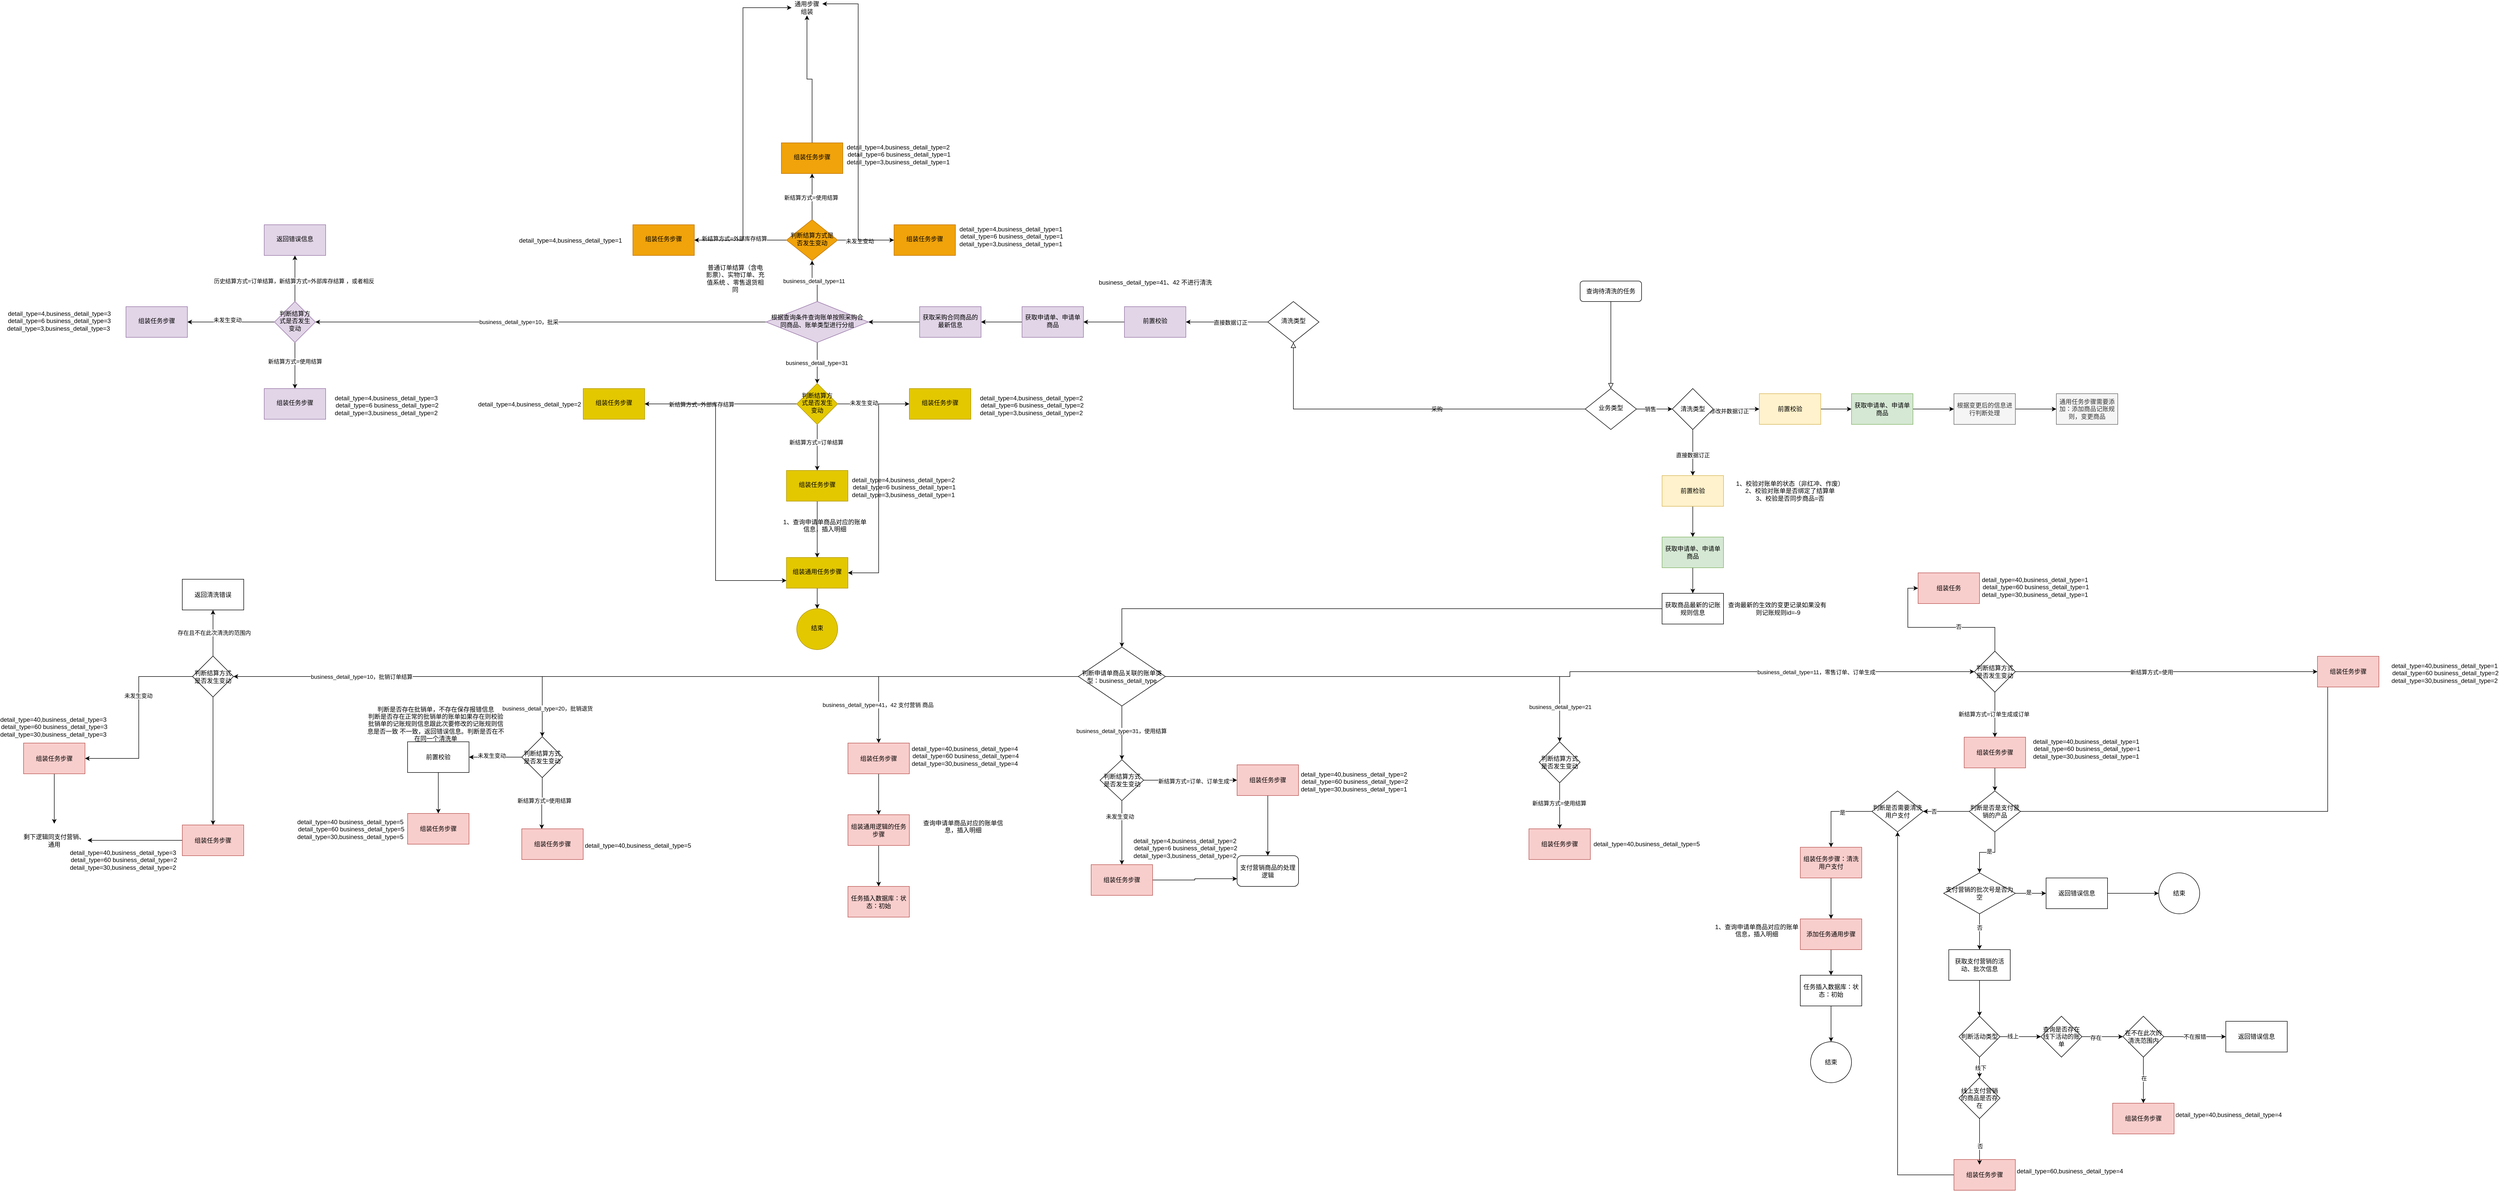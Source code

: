 <mxfile version="24.4.0" type="github">
  <diagram id="C5RBs43oDa-KdzZeNtuy" name="Page-1">
    <mxGraphModel dx="4482" dy="1880" grid="1" gridSize="10" guides="1" tooltips="1" connect="1" arrows="1" fold="1" page="1" pageScale="1" pageWidth="827" pageHeight="1169" math="0" shadow="0">
      <root>
        <mxCell id="WIyWlLk6GJQsqaUBKTNV-0" />
        <mxCell id="WIyWlLk6GJQsqaUBKTNV-1" parent="WIyWlLk6GJQsqaUBKTNV-0" />
        <mxCell id="WIyWlLk6GJQsqaUBKTNV-2" value="" style="rounded=0;html=1;jettySize=auto;orthogonalLoop=1;fontSize=11;endArrow=block;endFill=0;endSize=8;strokeWidth=1;shadow=0;labelBackgroundColor=none;edgeStyle=orthogonalEdgeStyle;" parent="WIyWlLk6GJQsqaUBKTNV-1" source="WIyWlLk6GJQsqaUBKTNV-3" target="WIyWlLk6GJQsqaUBKTNV-6" edge="1">
          <mxGeometry relative="1" as="geometry" />
        </mxCell>
        <mxCell id="WIyWlLk6GJQsqaUBKTNV-3" value="查询待清洗的任务" style="rounded=1;whiteSpace=wrap;html=1;fontSize=12;glass=0;strokeWidth=1;shadow=0;" parent="WIyWlLk6GJQsqaUBKTNV-1" vertex="1">
          <mxGeometry x="-80" y="-50" width="120" height="40" as="geometry" />
        </mxCell>
        <mxCell id="WIyWlLk6GJQsqaUBKTNV-4" value="采购" style="rounded=0;html=1;jettySize=auto;orthogonalLoop=1;fontSize=11;endArrow=block;endFill=0;endSize=8;strokeWidth=1;shadow=0;labelBackgroundColor=none;edgeStyle=orthogonalEdgeStyle;" parent="WIyWlLk6GJQsqaUBKTNV-1" source="WIyWlLk6GJQsqaUBKTNV-6" target="WIyWlLk6GJQsqaUBKTNV-10" edge="1">
          <mxGeometry x="-0.171" relative="1" as="geometry">
            <mxPoint as="offset" />
          </mxGeometry>
        </mxCell>
        <mxCell id="jGAe0SY2VGK8TSROneUU-2" value="" style="edgeStyle=orthogonalEdgeStyle;rounded=0;orthogonalLoop=1;jettySize=auto;html=1;" parent="WIyWlLk6GJQsqaUBKTNV-1" source="WIyWlLk6GJQsqaUBKTNV-6" edge="1">
          <mxGeometry relative="1" as="geometry">
            <mxPoint x="100" y="200" as="targetPoint" />
          </mxGeometry>
        </mxCell>
        <mxCell id="jGAe0SY2VGK8TSROneUU-3" value="销售" style="edgeLabel;html=1;align=center;verticalAlign=middle;resizable=0;points=[];" parent="jGAe0SY2VGK8TSROneUU-2" vertex="1" connectable="0">
          <mxGeometry x="-0.229" relative="1" as="geometry">
            <mxPoint as="offset" />
          </mxGeometry>
        </mxCell>
        <mxCell id="WIyWlLk6GJQsqaUBKTNV-6" value="业务类型" style="rhombus;whiteSpace=wrap;html=1;shadow=0;fontFamily=Helvetica;fontSize=12;align=center;strokeWidth=1;spacing=6;spacingTop=-4;" parent="WIyWlLk6GJQsqaUBKTNV-1" vertex="1">
          <mxGeometry x="-70" y="160" width="100" height="80" as="geometry" />
        </mxCell>
        <mxCell id="2OsWfhqXqFlylCH4l19Q-96" value="" style="edgeStyle=orthogonalEdgeStyle;rounded=0;orthogonalLoop=1;jettySize=auto;html=1;" parent="WIyWlLk6GJQsqaUBKTNV-1" source="WIyWlLk6GJQsqaUBKTNV-10" target="2OsWfhqXqFlylCH4l19Q-95" edge="1">
          <mxGeometry relative="1" as="geometry" />
        </mxCell>
        <mxCell id="2OsWfhqXqFlylCH4l19Q-98" value="直接数据订正" style="edgeLabel;html=1;align=center;verticalAlign=middle;resizable=0;points=[];" parent="2OsWfhqXqFlylCH4l19Q-96" vertex="1" connectable="0">
          <mxGeometry x="-0.087" y="1" relative="1" as="geometry">
            <mxPoint as="offset" />
          </mxGeometry>
        </mxCell>
        <mxCell id="WIyWlLk6GJQsqaUBKTNV-10" value="清洗类型" style="rhombus;whiteSpace=wrap;html=1;shadow=0;fontFamily=Helvetica;fontSize=12;align=center;strokeWidth=1;spacing=6;spacingTop=-4;" parent="WIyWlLk6GJQsqaUBKTNV-1" vertex="1">
          <mxGeometry x="-690" y="-10" width="100" height="80" as="geometry" />
        </mxCell>
        <mxCell id="jGAe0SY2VGK8TSROneUU-6" value="" style="edgeStyle=orthogonalEdgeStyle;rounded=0;orthogonalLoop=1;jettySize=auto;html=1;" parent="WIyWlLk6GJQsqaUBKTNV-1" source="jGAe0SY2VGK8TSROneUU-4" target="jGAe0SY2VGK8TSROneUU-5" edge="1">
          <mxGeometry relative="1" as="geometry" />
        </mxCell>
        <mxCell id="jGAe0SY2VGK8TSROneUU-10" value="修改并数据订正" style="edgeLabel;html=1;align=center;verticalAlign=middle;resizable=0;points=[];" parent="jGAe0SY2VGK8TSROneUU-6" vertex="1" connectable="0">
          <mxGeometry x="-0.323" y="-4" relative="1" as="geometry">
            <mxPoint as="offset" />
          </mxGeometry>
        </mxCell>
        <mxCell id="jGAe0SY2VGK8TSROneUU-8" value="" style="edgeStyle=orthogonalEdgeStyle;rounded=0;orthogonalLoop=1;jettySize=auto;html=1;" parent="WIyWlLk6GJQsqaUBKTNV-1" source="jGAe0SY2VGK8TSROneUU-4" target="jGAe0SY2VGK8TSROneUU-7" edge="1">
          <mxGeometry relative="1" as="geometry" />
        </mxCell>
        <mxCell id="jGAe0SY2VGK8TSROneUU-9" value="直接数据订正" style="edgeLabel;html=1;align=center;verticalAlign=middle;resizable=0;points=[];" parent="jGAe0SY2VGK8TSROneUU-8" vertex="1" connectable="0">
          <mxGeometry x="0.022" relative="1" as="geometry">
            <mxPoint y="4" as="offset" />
          </mxGeometry>
        </mxCell>
        <mxCell id="jGAe0SY2VGK8TSROneUU-4" value="清洗类型" style="rhombus;whiteSpace=wrap;html=1;" parent="WIyWlLk6GJQsqaUBKTNV-1" vertex="1">
          <mxGeometry x="100" y="160" width="80" height="80" as="geometry" />
        </mxCell>
        <mxCell id="jGAe0SY2VGK8TSROneUU-15" value="" style="edgeStyle=orthogonalEdgeStyle;rounded=0;orthogonalLoop=1;jettySize=auto;html=1;" parent="WIyWlLk6GJQsqaUBKTNV-1" source="jGAe0SY2VGK8TSROneUU-5" target="jGAe0SY2VGK8TSROneUU-14" edge="1">
          <mxGeometry relative="1" as="geometry" />
        </mxCell>
        <mxCell id="jGAe0SY2VGK8TSROneUU-5" value="前置校验" style="whiteSpace=wrap;html=1;fillColor=#fff2cc;strokeColor=#d6b656;" parent="WIyWlLk6GJQsqaUBKTNV-1" vertex="1">
          <mxGeometry x="270" y="170" width="120" height="60" as="geometry" />
        </mxCell>
        <mxCell id="jGAe0SY2VGK8TSROneUU-13" value="" style="edgeStyle=orthogonalEdgeStyle;rounded=0;orthogonalLoop=1;jettySize=auto;html=1;" parent="WIyWlLk6GJQsqaUBKTNV-1" source="jGAe0SY2VGK8TSROneUU-7" target="jGAe0SY2VGK8TSROneUU-12" edge="1">
          <mxGeometry relative="1" as="geometry" />
        </mxCell>
        <mxCell id="jGAe0SY2VGK8TSROneUU-7" value="前置检验" style="whiteSpace=wrap;html=1;fillColor=#fff2cc;strokeColor=#d6b656;" parent="WIyWlLk6GJQsqaUBKTNV-1" vertex="1">
          <mxGeometry x="80" y="330" width="120" height="60" as="geometry" />
        </mxCell>
        <mxCell id="jGAe0SY2VGK8TSROneUU-11" value="1、校验对账单的状态（非红冲、作废）&lt;div&gt;2、校验对账单是否绑定了结算单&lt;/div&gt;&lt;div&gt;3、校验是否同步商品=否&lt;/div&gt;" style="text;html=1;align=center;verticalAlign=middle;whiteSpace=wrap;rounded=0;" parent="WIyWlLk6GJQsqaUBKTNV-1" vertex="1">
          <mxGeometry x="200" y="345" width="260" height="30" as="geometry" />
        </mxCell>
        <mxCell id="jGAe0SY2VGK8TSROneUU-20" value="" style="edgeStyle=orthogonalEdgeStyle;rounded=0;orthogonalLoop=1;jettySize=auto;html=1;" parent="WIyWlLk6GJQsqaUBKTNV-1" source="jGAe0SY2VGK8TSROneUU-12" target="jGAe0SY2VGK8TSROneUU-21" edge="1">
          <mxGeometry relative="1" as="geometry">
            <mxPoint x="140" y="550" as="targetPoint" />
          </mxGeometry>
        </mxCell>
        <mxCell id="jGAe0SY2VGK8TSROneUU-12" value="获取申请单、申请单商品" style="whiteSpace=wrap;html=1;fillColor=#d5e8d4;strokeColor=#82b366;" parent="WIyWlLk6GJQsqaUBKTNV-1" vertex="1">
          <mxGeometry x="80" y="450" width="120" height="60" as="geometry" />
        </mxCell>
        <mxCell id="2OsWfhqXqFlylCH4l19Q-92" value="" style="edgeStyle=orthogonalEdgeStyle;rounded=0;orthogonalLoop=1;jettySize=auto;html=1;" parent="WIyWlLk6GJQsqaUBKTNV-1" source="jGAe0SY2VGK8TSROneUU-14" target="2OsWfhqXqFlylCH4l19Q-91" edge="1">
          <mxGeometry relative="1" as="geometry" />
        </mxCell>
        <mxCell id="jGAe0SY2VGK8TSROneUU-14" value="获取申请单、申请单商品" style="whiteSpace=wrap;html=1;fillColor=#d5e8d4;strokeColor=#82b366;" parent="WIyWlLk6GJQsqaUBKTNV-1" vertex="1">
          <mxGeometry x="450" y="170" width="120" height="60" as="geometry" />
        </mxCell>
        <mxCell id="jGAe0SY2VGK8TSROneUU-35" value="" style="edgeStyle=orthogonalEdgeStyle;rounded=0;orthogonalLoop=1;jettySize=auto;html=1;" parent="WIyWlLk6GJQsqaUBKTNV-1" source="jGAe0SY2VGK8TSROneUU-21" target="jGAe0SY2VGK8TSROneUU-34" edge="1">
          <mxGeometry relative="1" as="geometry" />
        </mxCell>
        <mxCell id="jGAe0SY2VGK8TSROneUU-21" value="获取商品最新的记账规则信息" style="rounded=0;whiteSpace=wrap;html=1;" parent="WIyWlLk6GJQsqaUBKTNV-1" vertex="1">
          <mxGeometry x="80" y="560" width="120" height="60" as="geometry" />
        </mxCell>
        <mxCell id="jGAe0SY2VGK8TSROneUU-22" value="查询最新的生效的变更记录如果没有&lt;div&gt;&amp;nbsp;则记账规则id=-9&lt;/div&gt;" style="text;html=1;align=center;verticalAlign=middle;whiteSpace=wrap;rounded=0;" parent="WIyWlLk6GJQsqaUBKTNV-1" vertex="1">
          <mxGeometry x="170" y="575" width="270" height="30" as="geometry" />
        </mxCell>
        <mxCell id="jGAe0SY2VGK8TSROneUU-28" value="" style="edgeStyle=orthogonalEdgeStyle;rounded=0;orthogonalLoop=1;jettySize=auto;html=1;" parent="WIyWlLk6GJQsqaUBKTNV-1" source="jGAe0SY2VGK8TSROneUU-25" target="jGAe0SY2VGK8TSROneUU-27" edge="1">
          <mxGeometry relative="1" as="geometry" />
        </mxCell>
        <mxCell id="jGAe0SY2VGK8TSROneUU-29" value="新结算方式=使用" style="edgeLabel;html=1;align=center;verticalAlign=middle;resizable=0;points=[];" parent="jGAe0SY2VGK8TSROneUU-28" vertex="1" connectable="0">
          <mxGeometry x="-0.1" y="-1" relative="1" as="geometry">
            <mxPoint as="offset" />
          </mxGeometry>
        </mxCell>
        <mxCell id="jGAe0SY2VGK8TSROneUU-32" value="" style="edgeStyle=orthogonalEdgeStyle;rounded=0;orthogonalLoop=1;jettySize=auto;html=1;" parent="WIyWlLk6GJQsqaUBKTNV-1" source="jGAe0SY2VGK8TSROneUU-25" target="jGAe0SY2VGK8TSROneUU-31" edge="1">
          <mxGeometry relative="1" as="geometry" />
        </mxCell>
        <mxCell id="jGAe0SY2VGK8TSROneUU-33" value="新结算方式=订单生成或订单" style="edgeLabel;html=1;align=center;verticalAlign=middle;resizable=0;points=[];" parent="jGAe0SY2VGK8TSROneUU-32" vertex="1" connectable="0">
          <mxGeometry x="-0.022" y="-2" relative="1" as="geometry">
            <mxPoint as="offset" />
          </mxGeometry>
        </mxCell>
        <mxCell id="jGAe0SY2VGK8TSROneUU-100" style="edgeStyle=orthogonalEdgeStyle;rounded=0;orthogonalLoop=1;jettySize=auto;html=1;entryX=0;entryY=0.5;entryDx=0;entryDy=0;" parent="WIyWlLk6GJQsqaUBKTNV-1" source="jGAe0SY2VGK8TSROneUU-25" target="jGAe0SY2VGK8TSROneUU-99" edge="1">
          <mxGeometry relative="1" as="geometry" />
        </mxCell>
        <mxCell id="jGAe0SY2VGK8TSROneUU-101" value="否" style="edgeLabel;html=1;align=center;verticalAlign=middle;resizable=0;points=[];" parent="jGAe0SY2VGK8TSROneUU-100" vertex="1" connectable="0">
          <mxGeometry x="-0.248" y="-3" relative="1" as="geometry">
            <mxPoint y="1" as="offset" />
          </mxGeometry>
        </mxCell>
        <mxCell id="jGAe0SY2VGK8TSROneUU-25" value="判断结算方式是否发生变动" style="rhombus;whiteSpace=wrap;html=1;rounded=0;" parent="WIyWlLk6GJQsqaUBKTNV-1" vertex="1">
          <mxGeometry x="690" y="673" width="80" height="80" as="geometry" />
        </mxCell>
        <mxCell id="2OsWfhqXqFlylCH4l19Q-74" style="edgeStyle=orthogonalEdgeStyle;rounded=0;orthogonalLoop=1;jettySize=auto;html=1;" parent="WIyWlLk6GJQsqaUBKTNV-1" source="jGAe0SY2VGK8TSROneUU-27" target="jGAe0SY2VGK8TSROneUU-73" edge="1">
          <mxGeometry relative="1" as="geometry">
            <Array as="points">
              <mxPoint x="1380" y="986" />
            </Array>
          </mxGeometry>
        </mxCell>
        <mxCell id="jGAe0SY2VGK8TSROneUU-27" value="组装任务步骤" style="whiteSpace=wrap;html=1;rounded=0;fillColor=#f8cecc;strokeColor=#b85450;" parent="WIyWlLk6GJQsqaUBKTNV-1" vertex="1">
          <mxGeometry x="1360" y="683" width="120" height="60" as="geometry" />
        </mxCell>
        <mxCell id="jGAe0SY2VGK8TSROneUU-30" value="detail_type=40,business_detail_type=1&amp;nbsp;&lt;div&gt;detail_type=60 business_detail_type=2&lt;/div&gt;&lt;div&gt;detail_type=30,business_detail_type=2&amp;nbsp;&lt;br&gt;&lt;/div&gt;&lt;div&gt;&lt;br&gt;&lt;/div&gt;" style="text;html=1;align=center;verticalAlign=middle;whiteSpace=wrap;rounded=0;" parent="WIyWlLk6GJQsqaUBKTNV-1" vertex="1">
          <mxGeometry x="1580" y="708" width="60" height="30" as="geometry" />
        </mxCell>
        <mxCell id="jGAe0SY2VGK8TSROneUU-42" value="" style="edgeStyle=orthogonalEdgeStyle;rounded=0;orthogonalLoop=1;jettySize=auto;html=1;" parent="WIyWlLk6GJQsqaUBKTNV-1" source="jGAe0SY2VGK8TSROneUU-31" target="jGAe0SY2VGK8TSROneUU-41" edge="1">
          <mxGeometry relative="1" as="geometry" />
        </mxCell>
        <mxCell id="jGAe0SY2VGK8TSROneUU-31" value="组装任务步骤" style="whiteSpace=wrap;html=1;rounded=0;fillColor=#f8cecc;strokeColor=#b85450;" parent="WIyWlLk6GJQsqaUBKTNV-1" vertex="1">
          <mxGeometry x="670" y="841" width="120" height="60" as="geometry" />
        </mxCell>
        <mxCell id="jGAe0SY2VGK8TSROneUU-37" value="" style="edgeStyle=orthogonalEdgeStyle;rounded=0;orthogonalLoop=1;jettySize=auto;html=1;entryX=0;entryY=0.5;entryDx=0;entryDy=0;" parent="WIyWlLk6GJQsqaUBKTNV-1" source="jGAe0SY2VGK8TSROneUU-34" target="jGAe0SY2VGK8TSROneUU-25" edge="1">
          <mxGeometry relative="1" as="geometry">
            <mxPoint x="45" y="722.5" as="targetPoint" />
          </mxGeometry>
        </mxCell>
        <mxCell id="jGAe0SY2VGK8TSROneUU-38" value="business_detail_type=11，零售订单、订单生成" style="edgeLabel;html=1;align=center;verticalAlign=middle;resizable=0;points=[];" parent="jGAe0SY2VGK8TSROneUU-37" vertex="1" connectable="0">
          <mxGeometry x="-0.1" y="2" relative="1" as="geometry">
            <mxPoint x="555" y="-7" as="offset" />
          </mxGeometry>
        </mxCell>
        <mxCell id="jGAe0SY2VGK8TSROneUU-87" value="" style="edgeStyle=orthogonalEdgeStyle;rounded=0;orthogonalLoop=1;jettySize=auto;html=1;" parent="WIyWlLk6GJQsqaUBKTNV-1" source="jGAe0SY2VGK8TSROneUU-34" target="jGAe0SY2VGK8TSROneUU-86" edge="1">
          <mxGeometry relative="1" as="geometry" />
        </mxCell>
        <mxCell id="jGAe0SY2VGK8TSROneUU-88" value="business_detail_type=31，使用结算" style="edgeLabel;html=1;align=center;verticalAlign=middle;resizable=0;points=[];" parent="jGAe0SY2VGK8TSROneUU-87" vertex="1" connectable="0">
          <mxGeometry x="-0.077" y="-1" relative="1" as="geometry">
            <mxPoint as="offset" />
          </mxGeometry>
        </mxCell>
        <mxCell id="2OsWfhqXqFlylCH4l19Q-15" value="" style="edgeStyle=orthogonalEdgeStyle;rounded=0;orthogonalLoop=1;jettySize=auto;html=1;" parent="WIyWlLk6GJQsqaUBKTNV-1" source="jGAe0SY2VGK8TSROneUU-34" target="2OsWfhqXqFlylCH4l19Q-14" edge="1">
          <mxGeometry relative="1" as="geometry" />
        </mxCell>
        <mxCell id="2OsWfhqXqFlylCH4l19Q-45" value="" style="edgeStyle=orthogonalEdgeStyle;rounded=0;orthogonalLoop=1;jettySize=auto;html=1;" parent="WIyWlLk6GJQsqaUBKTNV-1" source="jGAe0SY2VGK8TSROneUU-34" target="2OsWfhqXqFlylCH4l19Q-44" edge="1">
          <mxGeometry relative="1" as="geometry" />
        </mxCell>
        <mxCell id="2OsWfhqXqFlylCH4l19Q-46" value="business_detail_type=20，批销退货" style="edgeLabel;html=1;align=center;verticalAlign=middle;resizable=0;points=[];" parent="2OsWfhqXqFlylCH4l19Q-45" vertex="1" connectable="0">
          <mxGeometry x="0.823" relative="1" as="geometry">
            <mxPoint x="10" y="48" as="offset" />
          </mxGeometry>
        </mxCell>
        <mxCell id="2OsWfhqXqFlylCH4l19Q-49" value="" style="edgeStyle=orthogonalEdgeStyle;rounded=0;orthogonalLoop=1;jettySize=auto;html=1;" parent="WIyWlLk6GJQsqaUBKTNV-1" source="jGAe0SY2VGK8TSROneUU-34" target="2OsWfhqXqFlylCH4l19Q-48" edge="1">
          <mxGeometry relative="1" as="geometry" />
        </mxCell>
        <mxCell id="2OsWfhqXqFlylCH4l19Q-50" value="business_detail_type=41，42 支付营销 商品&amp;nbsp;" style="edgeLabel;html=1;align=center;verticalAlign=middle;resizable=0;points=[];" parent="2OsWfhqXqFlylCH4l19Q-49" vertex="1" connectable="0">
          <mxGeometry x="0.714" relative="1" as="geometry">
            <mxPoint as="offset" />
          </mxGeometry>
        </mxCell>
        <mxCell id="2OsWfhqXqFlylCH4l19Q-77" value="" style="edgeStyle=orthogonalEdgeStyle;rounded=0;orthogonalLoop=1;jettySize=auto;html=1;" parent="WIyWlLk6GJQsqaUBKTNV-1" source="jGAe0SY2VGK8TSROneUU-34" target="2OsWfhqXqFlylCH4l19Q-76" edge="1">
          <mxGeometry relative="1" as="geometry" />
        </mxCell>
        <mxCell id="2OsWfhqXqFlylCH4l19Q-78" value="business_detail_type=21" style="edgeLabel;html=1;align=center;verticalAlign=middle;resizable=0;points=[];" parent="2OsWfhqXqFlylCH4l19Q-77" vertex="1" connectable="0">
          <mxGeometry x="0.849" y="1" relative="1" as="geometry">
            <mxPoint as="offset" />
          </mxGeometry>
        </mxCell>
        <mxCell id="jGAe0SY2VGK8TSROneUU-34" value="判断申请单商品关联的账单类型：business_detail_type" style="rhombus;whiteSpace=wrap;html=1;rounded=0;" parent="WIyWlLk6GJQsqaUBKTNV-1" vertex="1">
          <mxGeometry x="-1060" y="665" width="170" height="115" as="geometry" />
        </mxCell>
        <mxCell id="jGAe0SY2VGK8TSROneUU-40" value="detail_type=40,business_detail_type=1&amp;nbsp;&lt;div&gt;detail_type=60 business_detail_type=1&lt;/div&gt;&lt;div&gt;detail_type=30,business_detail_type=1&amp;nbsp;&lt;br&gt;&lt;/div&gt;&lt;div&gt;&lt;br&gt;&lt;/div&gt;" style="text;html=1;align=center;verticalAlign=middle;whiteSpace=wrap;rounded=0;" parent="WIyWlLk6GJQsqaUBKTNV-1" vertex="1">
          <mxGeometry x="880" y="856" width="60" height="30" as="geometry" />
        </mxCell>
        <mxCell id="jGAe0SY2VGK8TSROneUU-47" value="" style="edgeStyle=orthogonalEdgeStyle;rounded=0;orthogonalLoop=1;jettySize=auto;html=1;" parent="WIyWlLk6GJQsqaUBKTNV-1" source="jGAe0SY2VGK8TSROneUU-41" target="jGAe0SY2VGK8TSROneUU-46" edge="1">
          <mxGeometry relative="1" as="geometry">
            <Array as="points">
              <mxPoint x="730" y="1066" />
              <mxPoint x="700" y="1066" />
            </Array>
          </mxGeometry>
        </mxCell>
        <mxCell id="jGAe0SY2VGK8TSROneUU-48" value="是" style="edgeLabel;html=1;align=center;verticalAlign=middle;resizable=0;points=[];" parent="jGAe0SY2VGK8TSROneUU-47" vertex="1" connectable="0">
          <mxGeometry x="-0.075" y="-2" relative="1" as="geometry">
            <mxPoint as="offset" />
          </mxGeometry>
        </mxCell>
        <mxCell id="jGAe0SY2VGK8TSROneUU-74" value="" style="edgeStyle=orthogonalEdgeStyle;rounded=0;orthogonalLoop=1;jettySize=auto;html=1;" parent="WIyWlLk6GJQsqaUBKTNV-1" source="jGAe0SY2VGK8TSROneUU-41" target="jGAe0SY2VGK8TSROneUU-73" edge="1">
          <mxGeometry relative="1" as="geometry" />
        </mxCell>
        <mxCell id="jGAe0SY2VGK8TSROneUU-75" value="否" style="edgeLabel;html=1;align=center;verticalAlign=middle;resizable=0;points=[];" parent="jGAe0SY2VGK8TSROneUU-74" vertex="1" connectable="0">
          <mxGeometry x="0.547" relative="1" as="geometry">
            <mxPoint as="offset" />
          </mxGeometry>
        </mxCell>
        <mxCell id="jGAe0SY2VGK8TSROneUU-41" value="判断是否是支付营销的产品" style="rhombus;whiteSpace=wrap;html=1;rounded=0;" parent="WIyWlLk6GJQsqaUBKTNV-1" vertex="1">
          <mxGeometry x="680" y="946" width="100" height="80" as="geometry" />
        </mxCell>
        <mxCell id="jGAe0SY2VGK8TSROneUU-50" value="" style="edgeStyle=orthogonalEdgeStyle;rounded=0;orthogonalLoop=1;jettySize=auto;html=1;" parent="WIyWlLk6GJQsqaUBKTNV-1" source="jGAe0SY2VGK8TSROneUU-46" target="jGAe0SY2VGK8TSROneUU-49" edge="1">
          <mxGeometry relative="1" as="geometry" />
        </mxCell>
        <mxCell id="jGAe0SY2VGK8TSROneUU-51" value="是" style="edgeLabel;html=1;align=center;verticalAlign=middle;resizable=0;points=[];" parent="jGAe0SY2VGK8TSROneUU-50" vertex="1" connectable="0">
          <mxGeometry x="-0.133" y="2" relative="1" as="geometry">
            <mxPoint as="offset" />
          </mxGeometry>
        </mxCell>
        <mxCell id="jGAe0SY2VGK8TSROneUU-55" value="" style="edgeStyle=orthogonalEdgeStyle;rounded=0;orthogonalLoop=1;jettySize=auto;html=1;" parent="WIyWlLk6GJQsqaUBKTNV-1" source="jGAe0SY2VGK8TSROneUU-46" target="jGAe0SY2VGK8TSROneUU-54" edge="1">
          <mxGeometry relative="1" as="geometry" />
        </mxCell>
        <mxCell id="jGAe0SY2VGK8TSROneUU-56" value="否" style="edgeLabel;html=1;align=center;verticalAlign=middle;resizable=0;points=[];" parent="jGAe0SY2VGK8TSROneUU-55" vertex="1" connectable="0">
          <mxGeometry x="-0.222" relative="1" as="geometry">
            <mxPoint as="offset" />
          </mxGeometry>
        </mxCell>
        <mxCell id="jGAe0SY2VGK8TSROneUU-46" value="支付营销的批次号是否为空" style="rhombus;whiteSpace=wrap;html=1;rounded=0;" parent="WIyWlLk6GJQsqaUBKTNV-1" vertex="1">
          <mxGeometry x="630" y="1106" width="140" height="80" as="geometry" />
        </mxCell>
        <mxCell id="jGAe0SY2VGK8TSROneUU-53" value="" style="edgeStyle=orthogonalEdgeStyle;rounded=0;orthogonalLoop=1;jettySize=auto;html=1;" parent="WIyWlLk6GJQsqaUBKTNV-1" source="jGAe0SY2VGK8TSROneUU-49" target="jGAe0SY2VGK8TSROneUU-52" edge="1">
          <mxGeometry relative="1" as="geometry" />
        </mxCell>
        <mxCell id="jGAe0SY2VGK8TSROneUU-49" value="返回错误信息" style="whiteSpace=wrap;html=1;rounded=0;" parent="WIyWlLk6GJQsqaUBKTNV-1" vertex="1">
          <mxGeometry x="830" y="1116" width="120" height="60" as="geometry" />
        </mxCell>
        <mxCell id="jGAe0SY2VGK8TSROneUU-52" value="结束" style="ellipse;whiteSpace=wrap;html=1;rounded=0;" parent="WIyWlLk6GJQsqaUBKTNV-1" vertex="1">
          <mxGeometry x="1050" y="1106" width="80" height="80" as="geometry" />
        </mxCell>
        <mxCell id="jGAe0SY2VGK8TSROneUU-61" value="" style="edgeStyle=orthogonalEdgeStyle;rounded=0;orthogonalLoop=1;jettySize=auto;html=1;" parent="WIyWlLk6GJQsqaUBKTNV-1" source="jGAe0SY2VGK8TSROneUU-54" target="jGAe0SY2VGK8TSROneUU-60" edge="1">
          <mxGeometry relative="1" as="geometry" />
        </mxCell>
        <mxCell id="jGAe0SY2VGK8TSROneUU-54" value="获取支付营销的活动、批次信息" style="whiteSpace=wrap;html=1;rounded=0;" parent="WIyWlLk6GJQsqaUBKTNV-1" vertex="1">
          <mxGeometry x="640" y="1256" width="120" height="60" as="geometry" />
        </mxCell>
        <mxCell id="jGAe0SY2VGK8TSROneUU-59" style="edgeStyle=orthogonalEdgeStyle;rounded=0;orthogonalLoop=1;jettySize=auto;html=1;exitX=0.5;exitY=1;exitDx=0;exitDy=0;" parent="WIyWlLk6GJQsqaUBKTNV-1" source="jGAe0SY2VGK8TSROneUU-54" target="jGAe0SY2VGK8TSROneUU-54" edge="1">
          <mxGeometry relative="1" as="geometry" />
        </mxCell>
        <mxCell id="2OsWfhqXqFlylCH4l19Q-3" value="" style="edgeStyle=orthogonalEdgeStyle;rounded=0;orthogonalLoop=1;jettySize=auto;html=1;" parent="WIyWlLk6GJQsqaUBKTNV-1" source="jGAe0SY2VGK8TSROneUU-60" target="2OsWfhqXqFlylCH4l19Q-2" edge="1">
          <mxGeometry relative="1" as="geometry" />
        </mxCell>
        <mxCell id="rU2XXzaS7Wc4F8_XeJIQ-55" value="线下" style="edgeLabel;html=1;align=center;verticalAlign=middle;resizable=0;points=[];" vertex="1" connectable="0" parent="2OsWfhqXqFlylCH4l19Q-3">
          <mxGeometry x="0.05" y="2" relative="1" as="geometry">
            <mxPoint as="offset" />
          </mxGeometry>
        </mxCell>
        <mxCell id="rU2XXzaS7Wc4F8_XeJIQ-57" value="" style="edgeStyle=orthogonalEdgeStyle;rounded=0;orthogonalLoop=1;jettySize=auto;html=1;" edge="1" parent="WIyWlLk6GJQsqaUBKTNV-1" source="jGAe0SY2VGK8TSROneUU-60" target="rU2XXzaS7Wc4F8_XeJIQ-56">
          <mxGeometry relative="1" as="geometry" />
        </mxCell>
        <mxCell id="rU2XXzaS7Wc4F8_XeJIQ-70" value="线上" style="edgeLabel;html=1;align=center;verticalAlign=middle;resizable=0;points=[];" vertex="1" connectable="0" parent="rU2XXzaS7Wc4F8_XeJIQ-57">
          <mxGeometry x="-0.375" y="1" relative="1" as="geometry">
            <mxPoint as="offset" />
          </mxGeometry>
        </mxCell>
        <mxCell id="jGAe0SY2VGK8TSROneUU-60" value="判断活动类型" style="rhombus;whiteSpace=wrap;html=1;rounded=0;" parent="WIyWlLk6GJQsqaUBKTNV-1" vertex="1">
          <mxGeometry x="660" y="1386" width="80" height="80" as="geometry" />
        </mxCell>
        <mxCell id="jGAe0SY2VGK8TSROneUU-85" style="edgeStyle=orthogonalEdgeStyle;rounded=0;orthogonalLoop=1;jettySize=auto;html=1;entryX=0.5;entryY=1;entryDx=0;entryDy=0;" parent="WIyWlLk6GJQsqaUBKTNV-1" source="jGAe0SY2VGK8TSROneUU-66" target="jGAe0SY2VGK8TSROneUU-73" edge="1">
          <mxGeometry relative="1" as="geometry" />
        </mxCell>
        <mxCell id="jGAe0SY2VGK8TSROneUU-66" value="组装任务步骤" style="whiteSpace=wrap;html=1;rounded=0;fillColor=#f8cecc;strokeColor=#b85450;" parent="WIyWlLk6GJQsqaUBKTNV-1" vertex="1">
          <mxGeometry x="650" y="1666" width="120" height="60" as="geometry" />
        </mxCell>
        <mxCell id="jGAe0SY2VGK8TSROneUU-69" value="detail_type=60,business_detail_type=4&amp;nbsp;&lt;span style=&quot;background-color: initial;&quot;&gt;&amp;nbsp;&lt;/span&gt;&lt;div&gt;&lt;br&gt;&lt;/div&gt;" style="text;html=1;align=center;verticalAlign=middle;whiteSpace=wrap;rounded=0;" parent="WIyWlLk6GJQsqaUBKTNV-1" vertex="1">
          <mxGeometry x="850" y="1681" width="60" height="30" as="geometry" />
        </mxCell>
        <mxCell id="jGAe0SY2VGK8TSROneUU-77" value="" style="edgeStyle=orthogonalEdgeStyle;rounded=0;orthogonalLoop=1;jettySize=auto;html=1;" parent="WIyWlLk6GJQsqaUBKTNV-1" source="jGAe0SY2VGK8TSROneUU-73" target="jGAe0SY2VGK8TSROneUU-76" edge="1">
          <mxGeometry relative="1" as="geometry" />
        </mxCell>
        <mxCell id="jGAe0SY2VGK8TSROneUU-78" value="是" style="edgeLabel;html=1;align=center;verticalAlign=middle;resizable=0;points=[];" parent="jGAe0SY2VGK8TSROneUU-77" vertex="1" connectable="0">
          <mxGeometry x="-0.222" y="2" relative="1" as="geometry">
            <mxPoint as="offset" />
          </mxGeometry>
        </mxCell>
        <mxCell id="jGAe0SY2VGK8TSROneUU-73" value="判断是否需要清洗用户支付" style="rhombus;whiteSpace=wrap;html=1;rounded=0;" parent="WIyWlLk6GJQsqaUBKTNV-1" vertex="1">
          <mxGeometry x="490" y="946" width="100" height="80" as="geometry" />
        </mxCell>
        <mxCell id="jGAe0SY2VGK8TSROneUU-80" value="" style="edgeStyle=orthogonalEdgeStyle;rounded=0;orthogonalLoop=1;jettySize=auto;html=1;" parent="WIyWlLk6GJQsqaUBKTNV-1" source="jGAe0SY2VGK8TSROneUU-76" target="jGAe0SY2VGK8TSROneUU-79" edge="1">
          <mxGeometry relative="1" as="geometry" />
        </mxCell>
        <mxCell id="jGAe0SY2VGK8TSROneUU-76" value="组装任务步骤：清洗用户支付" style="whiteSpace=wrap;html=1;rounded=0;fillColor=#f8cecc;strokeColor=#b85450;" parent="WIyWlLk6GJQsqaUBKTNV-1" vertex="1">
          <mxGeometry x="350" y="1056" width="120" height="60" as="geometry" />
        </mxCell>
        <mxCell id="jGAe0SY2VGK8TSROneUU-83" value="" style="edgeStyle=orthogonalEdgeStyle;rounded=0;orthogonalLoop=1;jettySize=auto;html=1;" parent="WIyWlLk6GJQsqaUBKTNV-1" source="jGAe0SY2VGK8TSROneUU-79" target="jGAe0SY2VGK8TSROneUU-82" edge="1">
          <mxGeometry relative="1" as="geometry" />
        </mxCell>
        <mxCell id="jGAe0SY2VGK8TSROneUU-79" value="添加任务通用步骤" style="whiteSpace=wrap;html=1;fillColor=#f8cecc;strokeColor=#b85450;rounded=0;" parent="WIyWlLk6GJQsqaUBKTNV-1" vertex="1">
          <mxGeometry x="350" y="1196" width="120" height="60" as="geometry" />
        </mxCell>
        <mxCell id="jGAe0SY2VGK8TSROneUU-81" value="1、查询申请单商品对应的账单信息，插入明细&lt;div&gt;&lt;br/&gt;&lt;/div&gt;" style="text;html=1;align=center;verticalAlign=middle;whiteSpace=wrap;rounded=0;" parent="WIyWlLk6GJQsqaUBKTNV-1" vertex="1">
          <mxGeometry x="180" y="1211" width="170" height="30" as="geometry" />
        </mxCell>
        <mxCell id="jGAe0SY2VGK8TSROneUU-110" value="" style="edgeStyle=orthogonalEdgeStyle;rounded=0;orthogonalLoop=1;jettySize=auto;html=1;" parent="WIyWlLk6GJQsqaUBKTNV-1" source="jGAe0SY2VGK8TSROneUU-82" target="jGAe0SY2VGK8TSROneUU-109" edge="1">
          <mxGeometry relative="1" as="geometry" />
        </mxCell>
        <mxCell id="jGAe0SY2VGK8TSROneUU-82" value="任务插入数据库：状态：初始" style="whiteSpace=wrap;html=1;rounded=0;" parent="WIyWlLk6GJQsqaUBKTNV-1" vertex="1">
          <mxGeometry x="350" y="1306" width="120" height="60" as="geometry" />
        </mxCell>
        <mxCell id="jGAe0SY2VGK8TSROneUU-90" value="" style="edgeStyle=orthogonalEdgeStyle;rounded=0;orthogonalLoop=1;jettySize=auto;html=1;" parent="WIyWlLk6GJQsqaUBKTNV-1" source="jGAe0SY2VGK8TSROneUU-86" target="jGAe0SY2VGK8TSROneUU-89" edge="1">
          <mxGeometry relative="1" as="geometry" />
        </mxCell>
        <mxCell id="jGAe0SY2VGK8TSROneUU-91" value="新结算方式=订单、订单生成" style="edgeLabel;html=1;align=center;verticalAlign=middle;resizable=0;points=[];" parent="jGAe0SY2VGK8TSROneUU-90" vertex="1" connectable="0">
          <mxGeometry x="0.054" y="-2" relative="1" as="geometry">
            <mxPoint x="1" as="offset" />
          </mxGeometry>
        </mxCell>
        <mxCell id="jGAe0SY2VGK8TSROneUU-104" value="" style="edgeStyle=orthogonalEdgeStyle;rounded=0;orthogonalLoop=1;jettySize=auto;html=1;" parent="WIyWlLk6GJQsqaUBKTNV-1" source="jGAe0SY2VGK8TSROneUU-86" target="jGAe0SY2VGK8TSROneUU-103" edge="1">
          <mxGeometry relative="1" as="geometry" />
        </mxCell>
        <mxCell id="jGAe0SY2VGK8TSROneUU-105" value="未发生变动" style="edgeLabel;html=1;align=center;verticalAlign=middle;resizable=0;points=[];" parent="jGAe0SY2VGK8TSROneUU-104" vertex="1" connectable="0">
          <mxGeometry x="-0.511" y="-4" relative="1" as="geometry">
            <mxPoint as="offset" />
          </mxGeometry>
        </mxCell>
        <mxCell id="jGAe0SY2VGK8TSROneUU-86" value="判断结算方式是否发生变动" style="rhombus;whiteSpace=wrap;html=1;rounded=0;" parent="WIyWlLk6GJQsqaUBKTNV-1" vertex="1">
          <mxGeometry x="-1017.5" y="885" width="85" height="80" as="geometry" />
        </mxCell>
        <mxCell id="jGAe0SY2VGK8TSROneUU-112" style="edgeStyle=orthogonalEdgeStyle;rounded=0;orthogonalLoop=1;jettySize=auto;html=1;" parent="WIyWlLk6GJQsqaUBKTNV-1" source="jGAe0SY2VGK8TSROneUU-89" target="jGAe0SY2VGK8TSROneUU-111" edge="1">
          <mxGeometry relative="1" as="geometry" />
        </mxCell>
        <mxCell id="jGAe0SY2VGK8TSROneUU-89" value="组装任务步骤" style="whiteSpace=wrap;html=1;rounded=0;fillColor=#f8cecc;strokeColor=#b85450;" parent="WIyWlLk6GJQsqaUBKTNV-1" vertex="1">
          <mxGeometry x="-750" y="895" width="120" height="60" as="geometry" />
        </mxCell>
        <mxCell id="jGAe0SY2VGK8TSROneUU-99" value="组装任务" style="rounded=0;whiteSpace=wrap;html=1;fillColor=#f8cecc;strokeColor=#b85450;" parent="WIyWlLk6GJQsqaUBKTNV-1" vertex="1">
          <mxGeometry x="580" y="520" width="120" height="60" as="geometry" />
        </mxCell>
        <mxCell id="jGAe0SY2VGK8TSROneUU-102" value="detail_type=40,business_detail_type=1&amp;nbsp;&lt;div&gt;detail_type=60 business_detail_type=1&lt;/div&gt;&lt;div&gt;detail_type=30,business_detail_type=1&amp;nbsp;&lt;br&gt;&lt;/div&gt;&lt;div&gt;&lt;br&gt;&lt;/div&gt;" style="text;html=1;align=center;verticalAlign=middle;whiteSpace=wrap;rounded=0;" parent="WIyWlLk6GJQsqaUBKTNV-1" vertex="1">
          <mxGeometry x="780" y="540" width="60" height="30" as="geometry" />
        </mxCell>
        <mxCell id="jGAe0SY2VGK8TSROneUU-113" style="edgeStyle=orthogonalEdgeStyle;rounded=0;orthogonalLoop=1;jettySize=auto;html=1;entryX=0;entryY=0.75;entryDx=0;entryDy=0;" parent="WIyWlLk6GJQsqaUBKTNV-1" source="jGAe0SY2VGK8TSROneUU-103" target="jGAe0SY2VGK8TSROneUU-111" edge="1">
          <mxGeometry relative="1" as="geometry" />
        </mxCell>
        <mxCell id="jGAe0SY2VGK8TSROneUU-103" value="组装任务步骤" style="whiteSpace=wrap;html=1;rounded=0;fillColor=#f8cecc;strokeColor=#b85450;" parent="WIyWlLk6GJQsqaUBKTNV-1" vertex="1">
          <mxGeometry x="-1035" y="1090" width="120" height="60" as="geometry" />
        </mxCell>
        <mxCell id="jGAe0SY2VGK8TSROneUU-106" value="detail_type=4,business_detail_type=2&amp;nbsp;&lt;div&gt;detail_type=6 business_detail_type=2&lt;/div&gt;&lt;div&gt;detail_type=3,business_detail_type=2&amp;nbsp;&lt;br&gt;&lt;/div&gt;&lt;div&gt;&lt;br&gt;&lt;/div&gt;" style="text;html=1;align=center;verticalAlign=middle;whiteSpace=wrap;rounded=0;" parent="WIyWlLk6GJQsqaUBKTNV-1" vertex="1">
          <mxGeometry x="-880" y="1050" width="60" height="30" as="geometry" />
        </mxCell>
        <mxCell id="jGAe0SY2VGK8TSROneUU-107" value="detail_type=40,business_detail_type=2&amp;nbsp;&lt;div&gt;detail_type=60 business_detail_type=2&lt;/div&gt;&lt;div&gt;detail_type=30,business_detail_type=1&amp;nbsp;&lt;br&gt;&lt;/div&gt;&lt;div&gt;&lt;br&gt;&lt;/div&gt;" style="text;html=1;align=center;verticalAlign=middle;whiteSpace=wrap;rounded=0;" parent="WIyWlLk6GJQsqaUBKTNV-1" vertex="1">
          <mxGeometry x="-550" y="920" width="60" height="30" as="geometry" />
        </mxCell>
        <mxCell id="jGAe0SY2VGK8TSROneUU-109" value="结束" style="ellipse;whiteSpace=wrap;html=1;rounded=0;" parent="WIyWlLk6GJQsqaUBKTNV-1" vertex="1">
          <mxGeometry x="370" y="1436" width="80" height="80" as="geometry" />
        </mxCell>
        <mxCell id="jGAe0SY2VGK8TSROneUU-111" value="支付营销商品的处理逻辑" style="rounded=1;whiteSpace=wrap;html=1;" parent="WIyWlLk6GJQsqaUBKTNV-1" vertex="1">
          <mxGeometry x="-750" y="1072.5" width="120" height="60" as="geometry" />
        </mxCell>
        <mxCell id="2OsWfhqXqFlylCH4l19Q-2" value="线上支付营销的商品是否存在" style="rhombus;whiteSpace=wrap;html=1;rounded=0;" parent="WIyWlLk6GJQsqaUBKTNV-1" vertex="1">
          <mxGeometry x="660" y="1506" width="80" height="80" as="geometry" />
        </mxCell>
        <mxCell id="2OsWfhqXqFlylCH4l19Q-4" style="edgeStyle=orthogonalEdgeStyle;rounded=0;orthogonalLoop=1;jettySize=auto;html=1;entryX=0.417;entryY=0.167;entryDx=0;entryDy=0;entryPerimeter=0;" parent="WIyWlLk6GJQsqaUBKTNV-1" source="2OsWfhqXqFlylCH4l19Q-2" target="jGAe0SY2VGK8TSROneUU-66" edge="1">
          <mxGeometry relative="1" as="geometry" />
        </mxCell>
        <mxCell id="2OsWfhqXqFlylCH4l19Q-6" value="否" style="edgeLabel;html=1;align=center;verticalAlign=middle;resizable=0;points=[];" parent="2OsWfhqXqFlylCH4l19Q-4" vertex="1" connectable="0">
          <mxGeometry x="0.2" y="1" relative="1" as="geometry">
            <mxPoint as="offset" />
          </mxGeometry>
        </mxCell>
        <mxCell id="2OsWfhqXqFlylCH4l19Q-21" value="" style="edgeStyle=orthogonalEdgeStyle;rounded=0;orthogonalLoop=1;jettySize=auto;html=1;" parent="WIyWlLk6GJQsqaUBKTNV-1" source="2OsWfhqXqFlylCH4l19Q-14" target="2OsWfhqXqFlylCH4l19Q-20" edge="1">
          <mxGeometry relative="1" as="geometry" />
        </mxCell>
        <mxCell id="2OsWfhqXqFlylCH4l19Q-22" value="存在且不在此次清洗的范围内" style="edgeLabel;html=1;align=center;verticalAlign=middle;resizable=0;points=[];" parent="2OsWfhqXqFlylCH4l19Q-21" vertex="1" connectable="0">
          <mxGeometry x="0.011" y="-2" relative="1" as="geometry">
            <mxPoint as="offset" />
          </mxGeometry>
        </mxCell>
        <mxCell id="2OsWfhqXqFlylCH4l19Q-110" style="edgeStyle=orthogonalEdgeStyle;rounded=0;orthogonalLoop=1;jettySize=auto;html=1;entryX=0.5;entryY=0;entryDx=0;entryDy=0;" parent="WIyWlLk6GJQsqaUBKTNV-1" source="2OsWfhqXqFlylCH4l19Q-14" target="2OsWfhqXqFlylCH4l19Q-26" edge="1">
          <mxGeometry relative="1" as="geometry" />
        </mxCell>
        <mxCell id="2OsWfhqXqFlylCH4l19Q-111" style="edgeStyle=orthogonalEdgeStyle;rounded=0;orthogonalLoop=1;jettySize=auto;html=1;entryX=1;entryY=0.5;entryDx=0;entryDy=0;" parent="WIyWlLk6GJQsqaUBKTNV-1" source="2OsWfhqXqFlylCH4l19Q-14" target="2OsWfhqXqFlylCH4l19Q-30" edge="1">
          <mxGeometry relative="1" as="geometry" />
        </mxCell>
        <mxCell id="2OsWfhqXqFlylCH4l19Q-112" value="未发生变动" style="edgeLabel;html=1;align=center;verticalAlign=middle;resizable=0;points=[];" parent="2OsWfhqXqFlylCH4l19Q-111" vertex="1" connectable="0">
          <mxGeometry x="-0.23" y="-1" relative="1" as="geometry">
            <mxPoint as="offset" />
          </mxGeometry>
        </mxCell>
        <mxCell id="2OsWfhqXqFlylCH4l19Q-14" value="判断结算方式是否发生变动" style="rhombus;whiteSpace=wrap;html=1;rounded=0;" parent="WIyWlLk6GJQsqaUBKTNV-1" vertex="1">
          <mxGeometry x="-2790" y="682.5" width="80" height="80" as="geometry" />
        </mxCell>
        <mxCell id="2OsWfhqXqFlylCH4l19Q-16" value="&lt;span style=&quot;font-size: 11px; background-color: rgb(255, 255, 255);&quot;&gt;business_detail_type=10，批销订单结算&lt;/span&gt;" style="text;html=1;align=center;verticalAlign=middle;resizable=0;points=[];autosize=1;strokeColor=none;fillColor=none;" parent="WIyWlLk6GJQsqaUBKTNV-1" vertex="1">
          <mxGeometry x="-2570" y="708" width="220" height="30" as="geometry" />
        </mxCell>
        <mxCell id="2OsWfhqXqFlylCH4l19Q-20" value="返回清洗错误" style="whiteSpace=wrap;html=1;rounded=0;" parent="WIyWlLk6GJQsqaUBKTNV-1" vertex="1">
          <mxGeometry x="-2810" y="532.5" width="120" height="60" as="geometry" />
        </mxCell>
        <mxCell id="2OsWfhqXqFlylCH4l19Q-40" style="edgeStyle=orthogonalEdgeStyle;rounded=0;orthogonalLoop=1;jettySize=auto;html=1;" parent="WIyWlLk6GJQsqaUBKTNV-1" source="2OsWfhqXqFlylCH4l19Q-26" target="2OsWfhqXqFlylCH4l19Q-38" edge="1">
          <mxGeometry relative="1" as="geometry" />
        </mxCell>
        <mxCell id="2OsWfhqXqFlylCH4l19Q-26" value="组装任务步骤" style="whiteSpace=wrap;html=1;rounded=0;fillColor=#f8cecc;strokeColor=#b85450;" parent="WIyWlLk6GJQsqaUBKTNV-1" vertex="1">
          <mxGeometry x="-2810" y="1012.5" width="120" height="60" as="geometry" />
        </mxCell>
        <mxCell id="2OsWfhqXqFlylCH4l19Q-29" value="detail_type=40,business_detail_type=3&amp;nbsp;&lt;div&gt;detail_type=60 business_detail_type=2&lt;/div&gt;&lt;div&gt;detail_type=30,business_detail_type=2&amp;nbsp;&lt;br&gt;&lt;/div&gt;&lt;div&gt;&lt;br&gt;&lt;/div&gt;" style="text;html=1;align=center;verticalAlign=middle;whiteSpace=wrap;rounded=0;" parent="WIyWlLk6GJQsqaUBKTNV-1" vertex="1">
          <mxGeometry x="-2954" y="1072.5" width="60" height="30" as="geometry" />
        </mxCell>
        <mxCell id="2OsWfhqXqFlylCH4l19Q-39" style="edgeStyle=orthogonalEdgeStyle;rounded=0;orthogonalLoop=1;jettySize=auto;html=1;" parent="WIyWlLk6GJQsqaUBKTNV-1" source="2OsWfhqXqFlylCH4l19Q-30" edge="1">
          <mxGeometry relative="1" as="geometry">
            <mxPoint x="-3060" y="1010" as="targetPoint" />
          </mxGeometry>
        </mxCell>
        <mxCell id="2OsWfhqXqFlylCH4l19Q-30" value="组装任务步骤" style="whiteSpace=wrap;html=1;rounded=0;fillColor=#f8cecc;strokeColor=#b85450;" parent="WIyWlLk6GJQsqaUBKTNV-1" vertex="1">
          <mxGeometry x="-3120" y="852.5" width="120" height="60" as="geometry" />
        </mxCell>
        <mxCell id="2OsWfhqXqFlylCH4l19Q-37" value="detail_type=40,business_detail_type=3&amp;nbsp;&lt;div&gt;detail_type=60 business_detail_type=3&lt;/div&gt;&lt;div&gt;detail_type=30,business_detail_type=3&amp;nbsp;&lt;br&gt;&lt;/div&gt;&lt;div&gt;&lt;br&gt;&lt;/div&gt;" style="text;html=1;align=center;verticalAlign=middle;whiteSpace=wrap;rounded=0;" parent="WIyWlLk6GJQsqaUBKTNV-1" vertex="1">
          <mxGeometry x="-3090" y="812.5" width="60" height="30" as="geometry" />
        </mxCell>
        <mxCell id="2OsWfhqXqFlylCH4l19Q-38" value="剩下逻辑同支付营销、通用" style="text;html=1;align=center;verticalAlign=middle;whiteSpace=wrap;rounded=0;" parent="WIyWlLk6GJQsqaUBKTNV-1" vertex="1">
          <mxGeometry x="-3125" y="1027.5" width="130" height="30" as="geometry" />
        </mxCell>
        <mxCell id="2OsWfhqXqFlylCH4l19Q-65" value="" style="edgeStyle=orthogonalEdgeStyle;rounded=0;orthogonalLoop=1;jettySize=auto;html=1;" parent="WIyWlLk6GJQsqaUBKTNV-1" source="2OsWfhqXqFlylCH4l19Q-44" target="2OsWfhqXqFlylCH4l19Q-64" edge="1">
          <mxGeometry relative="1" as="geometry" />
        </mxCell>
        <mxCell id="2OsWfhqXqFlylCH4l19Q-66" value="未发生变动" style="edgeLabel;html=1;align=center;verticalAlign=middle;resizable=0;points=[];" parent="2OsWfhqXqFlylCH4l19Q-65" vertex="1" connectable="0">
          <mxGeometry x="0.143" y="-3" relative="1" as="geometry">
            <mxPoint as="offset" />
          </mxGeometry>
        </mxCell>
        <mxCell id="2OsWfhqXqFlylCH4l19Q-84" value="" style="edgeStyle=orthogonalEdgeStyle;rounded=0;orthogonalLoop=1;jettySize=auto;html=1;entryX=0.325;entryY=0.008;entryDx=0;entryDy=0;entryPerimeter=0;" parent="WIyWlLk6GJQsqaUBKTNV-1" source="2OsWfhqXqFlylCH4l19Q-44" target="2OsWfhqXqFlylCH4l19Q-60" edge="1">
          <mxGeometry relative="1" as="geometry">
            <mxPoint x="-2107" y="1000" as="targetPoint" />
          </mxGeometry>
        </mxCell>
        <mxCell id="2OsWfhqXqFlylCH4l19Q-85" value="新结算方式=使用结算" style="edgeLabel;html=1;align=center;verticalAlign=middle;resizable=0;points=[];" parent="2OsWfhqXqFlylCH4l19Q-84" vertex="1" connectable="0">
          <mxGeometry x="-0.125" y="4" relative="1" as="geometry">
            <mxPoint as="offset" />
          </mxGeometry>
        </mxCell>
        <mxCell id="2OsWfhqXqFlylCH4l19Q-44" value="判断结算方式是否发生变动" style="rhombus;whiteSpace=wrap;html=1;rounded=0;" parent="WIyWlLk6GJQsqaUBKTNV-1" vertex="1">
          <mxGeometry x="-2147" y="840" width="80" height="80" as="geometry" />
        </mxCell>
        <mxCell id="2OsWfhqXqFlylCH4l19Q-53" value="" style="edgeStyle=orthogonalEdgeStyle;rounded=0;orthogonalLoop=1;jettySize=auto;html=1;" parent="WIyWlLk6GJQsqaUBKTNV-1" source="2OsWfhqXqFlylCH4l19Q-48" target="2OsWfhqXqFlylCH4l19Q-52" edge="1">
          <mxGeometry relative="1" as="geometry" />
        </mxCell>
        <mxCell id="2OsWfhqXqFlylCH4l19Q-48" value="组装任务步骤" style="whiteSpace=wrap;html=1;rounded=0;fillColor=#f8cecc;strokeColor=#b85450;" parent="WIyWlLk6GJQsqaUBKTNV-1" vertex="1">
          <mxGeometry x="-1510" y="852.5" width="120" height="60" as="geometry" />
        </mxCell>
        <mxCell id="2OsWfhqXqFlylCH4l19Q-51" value="detail_type=40,business_detail_type=4&amp;nbsp;&lt;div&gt;detail_type=60 business_detail_type=4&lt;/div&gt;&lt;div&gt;detail_type=30,business_detail_type=4&amp;nbsp;&lt;br&gt;&lt;/div&gt;&lt;div&gt;&lt;br&gt;&lt;/div&gt;" style="text;html=1;align=center;verticalAlign=middle;whiteSpace=wrap;rounded=0;" parent="WIyWlLk6GJQsqaUBKTNV-1" vertex="1">
          <mxGeometry x="-1310" y="870" width="60" height="30" as="geometry" />
        </mxCell>
        <mxCell id="2OsWfhqXqFlylCH4l19Q-57" value="" style="edgeStyle=orthogonalEdgeStyle;rounded=0;orthogonalLoop=1;jettySize=auto;html=1;" parent="WIyWlLk6GJQsqaUBKTNV-1" source="2OsWfhqXqFlylCH4l19Q-52" target="2OsWfhqXqFlylCH4l19Q-56" edge="1">
          <mxGeometry relative="1" as="geometry" />
        </mxCell>
        <mxCell id="2OsWfhqXqFlylCH4l19Q-52" value="组装通用逻辑的任务步骤" style="whiteSpace=wrap;html=1;rounded=0;fillColor=#f8cecc;strokeColor=#b85450;" parent="WIyWlLk6GJQsqaUBKTNV-1" vertex="1">
          <mxGeometry x="-1510" y="992.5" width="120" height="60" as="geometry" />
        </mxCell>
        <mxCell id="2OsWfhqXqFlylCH4l19Q-54" value="&lt;span style=&quot;color: rgba(0, 0, 0, 0); font-family: monospace; font-size: 0px; text-align: start;&quot;&gt;%3CmxGraphModel%3E%3Croot%3E%3CmxCell%20id%3D%220%22%2F%3E%3CmxCell%20id%3D%221%22%20parent%3D%220%22%2F%3E%3CmxCell%20id%3D%222%22%20value%3D%221%E3%80%81%E6%9F%A5%E8%AF%A2%E7%94%B3%E8%AF%B7%E5%8D%95%E5%95%86%E5%93%81%E5%AF%B9%E5%BA%94%E7%9A%84%E8%B4%A6%E5%8D%95%E4%BF%A1%E6%81%AF%EF%BC%8C%E6%8F%92%E5%85%A5%E6%98%8E%E7%BB%86%26lt%3Bbr%26gt%3B5%E3%80%81%E8%A7%A3%E7%BB%91%E5%AF%B9%E8%B4%A6%E5%8D%95%E6%88%96%E7%BA%A2%E5%86%B2%E5%AF%B9%E8%B4%A6%E5%8D%95%22%20style%3D%22text%3Bhtml%3D1%3Balign%3Dcenter%3BverticalAlign%3Dmiddle%3BwhiteSpace%3Dwrap%3Brounded%3D0%3B%22%20vertex%3D%221%22%20parent%3D%221%22%3E%3CmxGeometry%20x%3D%22-320%22%20y%3D%221195%22%20width%3D%22170%22%20height%3D%2230%22%20as%3D%22geometry%22%2F%3E%3C%2FmxCell%3E%3C%2Froot%3E%3C%2FmxGraphModel%3E&lt;/span&gt;" style="text;html=1;align=center;verticalAlign=middle;resizable=0;points=[];autosize=1;strokeColor=none;fillColor=none;" parent="WIyWlLk6GJQsqaUBKTNV-1" vertex="1">
          <mxGeometry x="-1360" y="998" width="20" height="30" as="geometry" />
        </mxCell>
        <mxCell id="2OsWfhqXqFlylCH4l19Q-55" value="查询申请单商品对应的账单信息，插入明细&lt;div&gt;&lt;br/&gt;&lt;/div&gt;" style="text;html=1;align=center;verticalAlign=middle;whiteSpace=wrap;rounded=0;" parent="WIyWlLk6GJQsqaUBKTNV-1" vertex="1">
          <mxGeometry x="-1370" y="1007.5" width="170" height="30" as="geometry" />
        </mxCell>
        <mxCell id="2OsWfhqXqFlylCH4l19Q-56" value="任务插入数据库：状态：初始" style="whiteSpace=wrap;html=1;fillColor=#f8cecc;strokeColor=#b85450;rounded=0;" parent="WIyWlLk6GJQsqaUBKTNV-1" vertex="1">
          <mxGeometry x="-1510" y="1132.5" width="120" height="60" as="geometry" />
        </mxCell>
        <mxCell id="2OsWfhqXqFlylCH4l19Q-60" value="组装任务步骤" style="whiteSpace=wrap;html=1;rounded=0;fillColor=#f8cecc;strokeColor=#b85450;" parent="WIyWlLk6GJQsqaUBKTNV-1" vertex="1">
          <mxGeometry x="-2147" y="1020" width="120" height="60" as="geometry" />
        </mxCell>
        <mxCell id="2OsWfhqXqFlylCH4l19Q-63" value="detail_type=40,business_detail_type=5" style="text;html=1;align=center;verticalAlign=middle;whiteSpace=wrap;rounded=0;" parent="WIyWlLk6GJQsqaUBKTNV-1" vertex="1">
          <mxGeometry x="-1950" y="1037.5" width="60" height="30" as="geometry" />
        </mxCell>
        <mxCell id="2OsWfhqXqFlylCH4l19Q-89" value="" style="edgeStyle=orthogonalEdgeStyle;rounded=0;orthogonalLoop=1;jettySize=auto;html=1;" parent="WIyWlLk6GJQsqaUBKTNV-1" source="2OsWfhqXqFlylCH4l19Q-64" target="2OsWfhqXqFlylCH4l19Q-88" edge="1">
          <mxGeometry relative="1" as="geometry" />
        </mxCell>
        <mxCell id="2OsWfhqXqFlylCH4l19Q-64" value="前置校验" style="whiteSpace=wrap;html=1;rounded=0;" parent="WIyWlLk6GJQsqaUBKTNV-1" vertex="1">
          <mxGeometry x="-2370" y="850" width="120" height="60" as="geometry" />
        </mxCell>
        <mxCell id="2OsWfhqXqFlylCH4l19Q-67" value="detail_type=40 business_detail_type=5&amp;nbsp;&lt;div&gt;detail_type=60 business_detail_type=5&lt;/div&gt;&lt;div&gt;detail_type=30,business_detail_type=5&amp;nbsp;&lt;br&gt;&lt;/div&gt;&lt;div&gt;&lt;br&gt;&lt;/div&gt;" style="text;html=1;align=center;verticalAlign=middle;whiteSpace=wrap;rounded=0;" parent="WIyWlLk6GJQsqaUBKTNV-1" vertex="1">
          <mxGeometry x="-2510" y="1012.5" width="60" height="30" as="geometry" />
        </mxCell>
        <mxCell id="2OsWfhqXqFlylCH4l19Q-80" value="" style="edgeStyle=orthogonalEdgeStyle;rounded=0;orthogonalLoop=1;jettySize=auto;html=1;" parent="WIyWlLk6GJQsqaUBKTNV-1" source="2OsWfhqXqFlylCH4l19Q-76" target="2OsWfhqXqFlylCH4l19Q-79" edge="1">
          <mxGeometry relative="1" as="geometry" />
        </mxCell>
        <mxCell id="2OsWfhqXqFlylCH4l19Q-81" value="新结算方式=使用结算" style="edgeLabel;html=1;align=center;verticalAlign=middle;resizable=0;points=[];" parent="2OsWfhqXqFlylCH4l19Q-80" vertex="1" connectable="0">
          <mxGeometry x="-0.111" y="-1" relative="1" as="geometry">
            <mxPoint as="offset" />
          </mxGeometry>
        </mxCell>
        <mxCell id="2OsWfhqXqFlylCH4l19Q-76" value="判断结算方式是否发生变动" style="rhombus;whiteSpace=wrap;html=1;rounded=0;" parent="WIyWlLk6GJQsqaUBKTNV-1" vertex="1">
          <mxGeometry x="-160" y="850" width="80" height="80" as="geometry" />
        </mxCell>
        <mxCell id="2OsWfhqXqFlylCH4l19Q-79" value="组装任务步骤" style="whiteSpace=wrap;html=1;rounded=0;fillColor=#f8cecc;strokeColor=#b85450;" parent="WIyWlLk6GJQsqaUBKTNV-1" vertex="1">
          <mxGeometry x="-180" y="1020" width="120" height="60" as="geometry" />
        </mxCell>
        <mxCell id="2OsWfhqXqFlylCH4l19Q-82" value="detail_type=40,business_detail_type=5" style="text;html=1;align=center;verticalAlign=middle;whiteSpace=wrap;rounded=0;" parent="WIyWlLk6GJQsqaUBKTNV-1" vertex="1">
          <mxGeometry x="20" y="1035" width="60" height="30" as="geometry" />
        </mxCell>
        <mxCell id="2OsWfhqXqFlylCH4l19Q-88" value="组装任务步骤" style="whiteSpace=wrap;html=1;rounded=0;fillColor=#f8cecc;strokeColor=#b85450;" parent="WIyWlLk6GJQsqaUBKTNV-1" vertex="1">
          <mxGeometry x="-2370" y="990" width="120" height="60" as="geometry" />
        </mxCell>
        <mxCell id="2OsWfhqXqFlylCH4l19Q-90" value="判断是否存在批销单，不存在保存报错信息&lt;div&gt;判断是否存在正常的批销单的账单如果存在则校验批销单的记账规则信息跟此次要修改的记账规则信息是否一致 不一致，返回错误信息。判断是否在不在同一个清洗单&lt;/div&gt;" style="text;html=1;align=center;verticalAlign=middle;whiteSpace=wrap;rounded=0;" parent="WIyWlLk6GJQsqaUBKTNV-1" vertex="1">
          <mxGeometry x="-2450" y="800" width="270" height="30" as="geometry" />
        </mxCell>
        <mxCell id="2OsWfhqXqFlylCH4l19Q-94" value="" style="edgeStyle=orthogonalEdgeStyle;rounded=0;orthogonalLoop=1;jettySize=auto;html=1;" parent="WIyWlLk6GJQsqaUBKTNV-1" source="2OsWfhqXqFlylCH4l19Q-91" target="2OsWfhqXqFlylCH4l19Q-93" edge="1">
          <mxGeometry relative="1" as="geometry" />
        </mxCell>
        <mxCell id="2OsWfhqXqFlylCH4l19Q-91" value="根据变更后的信息进行判断处理" style="whiteSpace=wrap;html=1;fillColor=#f5f5f5;strokeColor=#666666;fontColor=#333333;" parent="WIyWlLk6GJQsqaUBKTNV-1" vertex="1">
          <mxGeometry x="650" y="170" width="120" height="60" as="geometry" />
        </mxCell>
        <mxCell id="2OsWfhqXqFlylCH4l19Q-93" value="通用任务步骤需要添加：添加商品记账规则，变更商品" style="whiteSpace=wrap;html=1;fillColor=#f5f5f5;strokeColor=#666666;fontColor=#333333;" parent="WIyWlLk6GJQsqaUBKTNV-1" vertex="1">
          <mxGeometry x="850" y="170" width="120" height="60" as="geometry" />
        </mxCell>
        <mxCell id="2OsWfhqXqFlylCH4l19Q-100" value="" style="edgeStyle=orthogonalEdgeStyle;rounded=0;orthogonalLoop=1;jettySize=auto;html=1;" parent="WIyWlLk6GJQsqaUBKTNV-1" source="2OsWfhqXqFlylCH4l19Q-95" target="2OsWfhqXqFlylCH4l19Q-99" edge="1">
          <mxGeometry relative="1" as="geometry" />
        </mxCell>
        <mxCell id="2OsWfhqXqFlylCH4l19Q-95" value="前置校验" style="whiteSpace=wrap;html=1;shadow=0;strokeWidth=1;spacing=6;spacingTop=-4;fillColor=#e1d5e7;strokeColor=#9673a6;" parent="WIyWlLk6GJQsqaUBKTNV-1" vertex="1">
          <mxGeometry x="-970" width="120" height="60" as="geometry" />
        </mxCell>
        <mxCell id="2OsWfhqXqFlylCH4l19Q-97" style="edgeStyle=orthogonalEdgeStyle;rounded=0;orthogonalLoop=1;jettySize=auto;html=1;exitX=0.5;exitY=1;exitDx=0;exitDy=0;" parent="WIyWlLk6GJQsqaUBKTNV-1" source="2OsWfhqXqFlylCH4l19Q-95" target="2OsWfhqXqFlylCH4l19Q-95" edge="1">
          <mxGeometry relative="1" as="geometry" />
        </mxCell>
        <mxCell id="2OsWfhqXqFlylCH4l19Q-102" value="" style="edgeStyle=orthogonalEdgeStyle;rounded=0;orthogonalLoop=1;jettySize=auto;html=1;" parent="WIyWlLk6GJQsqaUBKTNV-1" source="2OsWfhqXqFlylCH4l19Q-99" target="2OsWfhqXqFlylCH4l19Q-101" edge="1">
          <mxGeometry relative="1" as="geometry" />
        </mxCell>
        <mxCell id="2OsWfhqXqFlylCH4l19Q-99" value="获取申请单、申请单商品" style="whiteSpace=wrap;html=1;fillColor=#e1d5e7;strokeColor=#9673a6;shadow=0;strokeWidth=1;spacing=6;spacingTop=-4;" parent="WIyWlLk6GJQsqaUBKTNV-1" vertex="1">
          <mxGeometry x="-1170" width="120" height="60" as="geometry" />
        </mxCell>
        <mxCell id="2OsWfhqXqFlylCH4l19Q-104" value="" style="edgeStyle=orthogonalEdgeStyle;rounded=0;orthogonalLoop=1;jettySize=auto;html=1;" parent="WIyWlLk6GJQsqaUBKTNV-1" source="2OsWfhqXqFlylCH4l19Q-101" target="2OsWfhqXqFlylCH4l19Q-103" edge="1">
          <mxGeometry relative="1" as="geometry" />
        </mxCell>
        <mxCell id="2OsWfhqXqFlylCH4l19Q-101" value="获取采购合同商品的最新信息" style="whiteSpace=wrap;html=1;fillColor=#e1d5e7;strokeColor=#9673a6;shadow=0;strokeWidth=1;spacing=6;spacingTop=-4;" parent="WIyWlLk6GJQsqaUBKTNV-1" vertex="1">
          <mxGeometry x="-1370" width="120" height="60" as="geometry" />
        </mxCell>
        <mxCell id="2OsWfhqXqFlylCH4l19Q-116" value="" style="edgeStyle=orthogonalEdgeStyle;rounded=0;orthogonalLoop=1;jettySize=auto;html=1;" parent="WIyWlLk6GJQsqaUBKTNV-1" source="2OsWfhqXqFlylCH4l19Q-103" target="2OsWfhqXqFlylCH4l19Q-115" edge="1">
          <mxGeometry relative="1" as="geometry" />
        </mxCell>
        <mxCell id="2OsWfhqXqFlylCH4l19Q-117" value="business_detail_type=31" style="edgeLabel;html=1;align=center;verticalAlign=middle;resizable=0;points=[];" parent="2OsWfhqXqFlylCH4l19Q-116" vertex="1" connectable="0">
          <mxGeometry y="-1" relative="1" as="geometry">
            <mxPoint as="offset" />
          </mxGeometry>
        </mxCell>
        <mxCell id="2OsWfhqXqFlylCH4l19Q-137" value="" style="edgeStyle=orthogonalEdgeStyle;rounded=0;orthogonalLoop=1;jettySize=auto;html=1;" parent="WIyWlLk6GJQsqaUBKTNV-1" source="2OsWfhqXqFlylCH4l19Q-103" target="2OsWfhqXqFlylCH4l19Q-136" edge="1">
          <mxGeometry relative="1" as="geometry" />
        </mxCell>
        <mxCell id="2OsWfhqXqFlylCH4l19Q-138" value="business_detail_type=11&amp;nbsp;" style="edgeLabel;html=1;align=center;verticalAlign=middle;resizable=0;points=[];" parent="2OsWfhqXqFlylCH4l19Q-137" vertex="1" connectable="0">
          <mxGeometry relative="1" as="geometry">
            <mxPoint as="offset" />
          </mxGeometry>
        </mxCell>
        <mxCell id="2OsWfhqXqFlylCH4l19Q-156" value="" style="edgeStyle=orthogonalEdgeStyle;rounded=0;orthogonalLoop=1;jettySize=auto;html=1;" parent="WIyWlLk6GJQsqaUBKTNV-1" source="2OsWfhqXqFlylCH4l19Q-103" target="2OsWfhqXqFlylCH4l19Q-155" edge="1">
          <mxGeometry relative="1" as="geometry" />
        </mxCell>
        <mxCell id="2OsWfhqXqFlylCH4l19Q-157" value="business_detail_type=10，批采" style="edgeLabel;html=1;align=center;verticalAlign=middle;resizable=0;points=[];" parent="2OsWfhqXqFlylCH4l19Q-156" vertex="1" connectable="0">
          <mxGeometry x="0.143" y="4" relative="1" as="geometry">
            <mxPoint x="20" y="-4" as="offset" />
          </mxGeometry>
        </mxCell>
        <mxCell id="2OsWfhqXqFlylCH4l19Q-103" value="根据查询条件查询账单按照采购合同商品、账单类型进行分组" style="rhombus;whiteSpace=wrap;html=1;fillColor=#e1d5e7;strokeColor=#9673a6;shadow=0;strokeWidth=1;spacing=6;spacingTop=-4;" parent="WIyWlLk6GJQsqaUBKTNV-1" vertex="1">
          <mxGeometry x="-1670" y="-10" width="200" height="80" as="geometry" />
        </mxCell>
        <mxCell id="2OsWfhqXqFlylCH4l19Q-108" value="business_detail_type=41、42 不进行清洗" style="text;html=1;align=center;verticalAlign=middle;resizable=0;points=[];autosize=1;strokeColor=none;fillColor=none;" parent="WIyWlLk6GJQsqaUBKTNV-1" vertex="1">
          <mxGeometry x="-1030" y="-62" width="240" height="30" as="geometry" />
        </mxCell>
        <mxCell id="2OsWfhqXqFlylCH4l19Q-113" value="detail_type=4,business_detail_type=2&amp;nbsp;&lt;div&gt;detail_type=6 business_detail_type=1&lt;/div&gt;&lt;div&gt;detail_type=3,business_detail_type=1&amp;nbsp;&lt;br&gt;&lt;/div&gt;&lt;div&gt;&lt;br&gt;&lt;/div&gt;" style="text;html=1;align=center;verticalAlign=middle;whiteSpace=wrap;rounded=0;" parent="WIyWlLk6GJQsqaUBKTNV-1" vertex="1">
          <mxGeometry x="-1430" y="345" width="60" height="30" as="geometry" />
        </mxCell>
        <mxCell id="2OsWfhqXqFlylCH4l19Q-120" value="" style="edgeStyle=orthogonalEdgeStyle;rounded=0;orthogonalLoop=1;jettySize=auto;html=1;" parent="WIyWlLk6GJQsqaUBKTNV-1" source="2OsWfhqXqFlylCH4l19Q-115" target="2OsWfhqXqFlylCH4l19Q-119" edge="1">
          <mxGeometry relative="1" as="geometry" />
        </mxCell>
        <mxCell id="2OsWfhqXqFlylCH4l19Q-121" value="新结算方式=订单结算" style="edgeLabel;html=1;align=center;verticalAlign=middle;resizable=0;points=[];" parent="2OsWfhqXqFlylCH4l19Q-120" vertex="1" connectable="0">
          <mxGeometry x="-0.222" y="-2" relative="1" as="geometry">
            <mxPoint as="offset" />
          </mxGeometry>
        </mxCell>
        <mxCell id="2OsWfhqXqFlylCH4l19Q-125" value="" style="edgeStyle=orthogonalEdgeStyle;rounded=0;orthogonalLoop=1;jettySize=auto;html=1;" parent="WIyWlLk6GJQsqaUBKTNV-1" source="2OsWfhqXqFlylCH4l19Q-115" target="2OsWfhqXqFlylCH4l19Q-124" edge="1">
          <mxGeometry relative="1" as="geometry" />
        </mxCell>
        <mxCell id="2OsWfhqXqFlylCH4l19Q-126" value="未发生变动" style="edgeLabel;html=1;align=center;verticalAlign=middle;resizable=0;points=[];" parent="2OsWfhqXqFlylCH4l19Q-125" vertex="1" connectable="0">
          <mxGeometry x="-0.271" y="2" relative="1" as="geometry">
            <mxPoint as="offset" />
          </mxGeometry>
        </mxCell>
        <mxCell id="2OsWfhqXqFlylCH4l19Q-161" value="" style="edgeStyle=orthogonalEdgeStyle;rounded=0;orthogonalLoop=1;jettySize=auto;html=1;" parent="WIyWlLk6GJQsqaUBKTNV-1" source="2OsWfhqXqFlylCH4l19Q-115" target="2OsWfhqXqFlylCH4l19Q-160" edge="1">
          <mxGeometry relative="1" as="geometry" />
        </mxCell>
        <mxCell id="2OsWfhqXqFlylCH4l19Q-162" value="新结算方式=外部库存结算" style="edgeLabel;html=1;align=center;verticalAlign=middle;resizable=0;points=[];" parent="2OsWfhqXqFlylCH4l19Q-161" vertex="1" connectable="0">
          <mxGeometry x="0.253" y="1" relative="1" as="geometry">
            <mxPoint as="offset" />
          </mxGeometry>
        </mxCell>
        <mxCell id="2OsWfhqXqFlylCH4l19Q-115" value="判断结算方式是否发生变动" style="rhombus;whiteSpace=wrap;html=1;fillColor=#e3c800;strokeColor=#B09500;shadow=0;strokeWidth=1;spacing=6;spacingTop=-4;fontColor=#000000;" parent="WIyWlLk6GJQsqaUBKTNV-1" vertex="1">
          <mxGeometry x="-1610" y="150" width="80" height="80" as="geometry" />
        </mxCell>
        <mxCell id="2OsWfhqXqFlylCH4l19Q-130" value="" style="edgeStyle=orthogonalEdgeStyle;rounded=0;orthogonalLoop=1;jettySize=auto;html=1;" parent="WIyWlLk6GJQsqaUBKTNV-1" source="2OsWfhqXqFlylCH4l19Q-119" target="2OsWfhqXqFlylCH4l19Q-129" edge="1">
          <mxGeometry relative="1" as="geometry" />
        </mxCell>
        <mxCell id="2OsWfhqXqFlylCH4l19Q-119" value="组装任务步骤" style="whiteSpace=wrap;html=1;fillColor=#e3c800;strokeColor=#B09500;shadow=0;strokeWidth=1;spacing=6;spacingTop=-4;fontColor=#000000;" parent="WIyWlLk6GJQsqaUBKTNV-1" vertex="1">
          <mxGeometry x="-1630" y="320" width="120" height="60" as="geometry" />
        </mxCell>
        <mxCell id="2OsWfhqXqFlylCH4l19Q-135" style="edgeStyle=orthogonalEdgeStyle;rounded=0;orthogonalLoop=1;jettySize=auto;html=1;entryX=1;entryY=0.5;entryDx=0;entryDy=0;" parent="WIyWlLk6GJQsqaUBKTNV-1" source="2OsWfhqXqFlylCH4l19Q-124" target="2OsWfhqXqFlylCH4l19Q-129" edge="1">
          <mxGeometry relative="1" as="geometry" />
        </mxCell>
        <mxCell id="2OsWfhqXqFlylCH4l19Q-124" value="组装任务步骤" style="whiteSpace=wrap;html=1;fillColor=#e3c800;strokeColor=#B09500;shadow=0;strokeWidth=1;spacing=6;spacingTop=-4;fontColor=#000000;" parent="WIyWlLk6GJQsqaUBKTNV-1" vertex="1">
          <mxGeometry x="-1390" y="160" width="120" height="60" as="geometry" />
        </mxCell>
        <mxCell id="2OsWfhqXqFlylCH4l19Q-127" value="detail_type=4,business_detail_type=2&amp;nbsp;&lt;div&gt;detail_type=6 business_detail_type=2&lt;/div&gt;&lt;div&gt;detail_type=3,business_detail_type=2&amp;nbsp;&lt;br&gt;&lt;/div&gt;&lt;div&gt;&lt;br&gt;&lt;/div&gt;" style="text;html=1;align=center;verticalAlign=middle;whiteSpace=wrap;rounded=0;" parent="WIyWlLk6GJQsqaUBKTNV-1" vertex="1">
          <mxGeometry x="-1180" y="185" width="60" height="30" as="geometry" />
        </mxCell>
        <mxCell id="2OsWfhqXqFlylCH4l19Q-134" value="" style="edgeStyle=orthogonalEdgeStyle;rounded=0;orthogonalLoop=1;jettySize=auto;html=1;" parent="WIyWlLk6GJQsqaUBKTNV-1" source="2OsWfhqXqFlylCH4l19Q-129" target="2OsWfhqXqFlylCH4l19Q-133" edge="1">
          <mxGeometry relative="1" as="geometry" />
        </mxCell>
        <mxCell id="2OsWfhqXqFlylCH4l19Q-129" value="组装通用任务步骤" style="whiteSpace=wrap;html=1;fillColor=#e3c800;strokeColor=#B09500;shadow=0;strokeWidth=1;spacing=6;spacingTop=-4;fontColor=#000000;" parent="WIyWlLk6GJQsqaUBKTNV-1" vertex="1">
          <mxGeometry x="-1630" y="490" width="120" height="60" as="geometry" />
        </mxCell>
        <mxCell id="2OsWfhqXqFlylCH4l19Q-132" value="1、查询申请单商品对应的账单信息，插入明细&lt;div&gt;&lt;br/&gt;&lt;/div&gt;" style="text;html=1;align=center;verticalAlign=middle;whiteSpace=wrap;rounded=0;" parent="WIyWlLk6GJQsqaUBKTNV-1" vertex="1">
          <mxGeometry x="-1640" y="420" width="170" height="30" as="geometry" />
        </mxCell>
        <mxCell id="2OsWfhqXqFlylCH4l19Q-133" value="结束" style="ellipse;whiteSpace=wrap;html=1;fillColor=#e3c800;strokeColor=#B09500;fontColor=#000000;shadow=0;strokeWidth=1;spacing=6;spacingTop=-4;" parent="WIyWlLk6GJQsqaUBKTNV-1" vertex="1">
          <mxGeometry x="-1610" y="590" width="80" height="80" as="geometry" />
        </mxCell>
        <mxCell id="2OsWfhqXqFlylCH4l19Q-140" value="" style="edgeStyle=orthogonalEdgeStyle;rounded=0;orthogonalLoop=1;jettySize=auto;html=1;" parent="WIyWlLk6GJQsqaUBKTNV-1" source="2OsWfhqXqFlylCH4l19Q-136" target="2OsWfhqXqFlylCH4l19Q-139" edge="1">
          <mxGeometry relative="1" as="geometry" />
        </mxCell>
        <mxCell id="2OsWfhqXqFlylCH4l19Q-141" value="新结算方式=使用结算" style="edgeLabel;html=1;align=center;verticalAlign=middle;resizable=0;points=[];" parent="2OsWfhqXqFlylCH4l19Q-140" vertex="1" connectable="0">
          <mxGeometry x="-0.044" y="2" relative="1" as="geometry">
            <mxPoint as="offset" />
          </mxGeometry>
        </mxCell>
        <mxCell id="2OsWfhqXqFlylCH4l19Q-144" value="" style="edgeStyle=orthogonalEdgeStyle;rounded=0;orthogonalLoop=1;jettySize=auto;html=1;" parent="WIyWlLk6GJQsqaUBKTNV-1" source="2OsWfhqXqFlylCH4l19Q-136" target="2OsWfhqXqFlylCH4l19Q-143" edge="1">
          <mxGeometry relative="1" as="geometry" />
        </mxCell>
        <mxCell id="2OsWfhqXqFlylCH4l19Q-145" value="未发生变动" style="edgeLabel;html=1;align=center;verticalAlign=middle;resizable=0;points=[];" parent="2OsWfhqXqFlylCH4l19Q-144" vertex="1" connectable="0">
          <mxGeometry x="-0.229" y="-2" relative="1" as="geometry">
            <mxPoint as="offset" />
          </mxGeometry>
        </mxCell>
        <mxCell id="2OsWfhqXqFlylCH4l19Q-166" value="" style="edgeStyle=orthogonalEdgeStyle;rounded=0;orthogonalLoop=1;jettySize=auto;html=1;" parent="WIyWlLk6GJQsqaUBKTNV-1" source="2OsWfhqXqFlylCH4l19Q-136" target="2OsWfhqXqFlylCH4l19Q-165" edge="1">
          <mxGeometry relative="1" as="geometry" />
        </mxCell>
        <mxCell id="2OsWfhqXqFlylCH4l19Q-167" value="新结算方式=外部库存结算" style="edgeLabel;html=1;align=center;verticalAlign=middle;resizable=0;points=[];" parent="2OsWfhqXqFlylCH4l19Q-166" vertex="1" connectable="0">
          <mxGeometry x="0.133" y="-3" relative="1" as="geometry">
            <mxPoint as="offset" />
          </mxGeometry>
        </mxCell>
        <mxCell id="2OsWfhqXqFlylCH4l19Q-136" value="判断结算方式是否发生变动" style="rhombus;whiteSpace=wrap;html=1;fillColor=#f0a30a;strokeColor=#BD7000;shadow=0;strokeWidth=1;spacing=6;spacingTop=-4;fontColor=#000000;" parent="WIyWlLk6GJQsqaUBKTNV-1" vertex="1">
          <mxGeometry x="-1630" y="-170" width="100" height="80" as="geometry" />
        </mxCell>
        <mxCell id="2OsWfhqXqFlylCH4l19Q-148" style="edgeStyle=orthogonalEdgeStyle;rounded=0;orthogonalLoop=1;jettySize=auto;html=1;entryX=0.5;entryY=1;entryDx=0;entryDy=0;" parent="WIyWlLk6GJQsqaUBKTNV-1" source="2OsWfhqXqFlylCH4l19Q-139" target="2OsWfhqXqFlylCH4l19Q-147" edge="1">
          <mxGeometry relative="1" as="geometry" />
        </mxCell>
        <mxCell id="2OsWfhqXqFlylCH4l19Q-139" value="组装任务步骤" style="whiteSpace=wrap;html=1;fillColor=#f0a30a;strokeColor=#BD7000;shadow=0;strokeWidth=1;spacing=6;spacingTop=-4;fontColor=#000000;" parent="WIyWlLk6GJQsqaUBKTNV-1" vertex="1">
          <mxGeometry x="-1640" y="-320" width="120" height="60" as="geometry" />
        </mxCell>
        <mxCell id="2OsWfhqXqFlylCH4l19Q-142" value="detail_type=4,business_detail_type=2&amp;nbsp;&lt;div&gt;detail_type=6 business_detail_type=1&lt;/div&gt;&lt;div&gt;detail_type=3,business_detail_type=1&amp;nbsp;&lt;br&gt;&lt;/div&gt;&lt;div&gt;&lt;br&gt;&lt;/div&gt;" style="text;html=1;align=center;verticalAlign=middle;whiteSpace=wrap;rounded=0;" parent="WIyWlLk6GJQsqaUBKTNV-1" vertex="1">
          <mxGeometry x="-1440" y="-305" width="60" height="30" as="geometry" />
        </mxCell>
        <mxCell id="2OsWfhqXqFlylCH4l19Q-149" style="edgeStyle=orthogonalEdgeStyle;rounded=0;orthogonalLoop=1;jettySize=auto;html=1;entryX=1;entryY=0.25;entryDx=0;entryDy=0;" parent="WIyWlLk6GJQsqaUBKTNV-1" source="2OsWfhqXqFlylCH4l19Q-143" target="2OsWfhqXqFlylCH4l19Q-147" edge="1">
          <mxGeometry relative="1" as="geometry" />
        </mxCell>
        <mxCell id="2OsWfhqXqFlylCH4l19Q-143" value="组装任务步骤" style="whiteSpace=wrap;html=1;fillColor=#f0a30a;strokeColor=#BD7000;shadow=0;strokeWidth=1;spacing=6;spacingTop=-4;fontColor=#000000;" parent="WIyWlLk6GJQsqaUBKTNV-1" vertex="1">
          <mxGeometry x="-1420" y="-160" width="120" height="60" as="geometry" />
        </mxCell>
        <mxCell id="2OsWfhqXqFlylCH4l19Q-146" value="detail_type=4,business_detail_type=1&amp;nbsp;&lt;div&gt;detail_type=6 business_detail_type=1&lt;/div&gt;&lt;div&gt;detail_type=3,business_detail_type=1&amp;nbsp;&lt;br&gt;&lt;/div&gt;&lt;div&gt;&lt;br&gt;&lt;/div&gt;" style="text;html=1;align=center;verticalAlign=middle;whiteSpace=wrap;rounded=0;" parent="WIyWlLk6GJQsqaUBKTNV-1" vertex="1">
          <mxGeometry x="-1220" y="-145" width="60" height="30" as="geometry" />
        </mxCell>
        <mxCell id="2OsWfhqXqFlylCH4l19Q-147" value="通用步骤组装" style="text;html=1;align=center;verticalAlign=middle;whiteSpace=wrap;rounded=0;" parent="WIyWlLk6GJQsqaUBKTNV-1" vertex="1">
          <mxGeometry x="-1620" y="-599" width="60" height="30" as="geometry" />
        </mxCell>
        <mxCell id="2OsWfhqXqFlylCH4l19Q-150" value="普通订单结算（含电影票）、实物订单、充值系统 、零售退货相同" style="text;html=1;align=center;verticalAlign=middle;whiteSpace=wrap;rounded=0;" parent="WIyWlLk6GJQsqaUBKTNV-1" vertex="1">
          <mxGeometry x="-1790" y="-70" width="120" height="30" as="geometry" />
        </mxCell>
        <mxCell id="2OsWfhqXqFlylCH4l19Q-172" value="" style="edgeStyle=orthogonalEdgeStyle;rounded=0;orthogonalLoop=1;jettySize=auto;html=1;" parent="WIyWlLk6GJQsqaUBKTNV-1" source="2OsWfhqXqFlylCH4l19Q-155" target="2OsWfhqXqFlylCH4l19Q-171" edge="1">
          <mxGeometry relative="1" as="geometry" />
        </mxCell>
        <mxCell id="2OsWfhqXqFlylCH4l19Q-173" value="新结算方式=使用结算" style="edgeLabel;html=1;align=center;verticalAlign=middle;resizable=0;points=[];" parent="2OsWfhqXqFlylCH4l19Q-172" vertex="1" connectable="0">
          <mxGeometry x="-0.178" relative="1" as="geometry">
            <mxPoint as="offset" />
          </mxGeometry>
        </mxCell>
        <mxCell id="2OsWfhqXqFlylCH4l19Q-176" value="" style="edgeStyle=orthogonalEdgeStyle;rounded=0;orthogonalLoop=1;jettySize=auto;html=1;" parent="WIyWlLk6GJQsqaUBKTNV-1" source="2OsWfhqXqFlylCH4l19Q-155" target="2OsWfhqXqFlylCH4l19Q-175" edge="1">
          <mxGeometry relative="1" as="geometry" />
        </mxCell>
        <mxCell id="2OsWfhqXqFlylCH4l19Q-177" value="历史结算方式=订单结算，新结算方式=外部库存结算 ，或者相反" style="edgeLabel;html=1;align=center;verticalAlign=middle;resizable=0;points=[];" parent="2OsWfhqXqFlylCH4l19Q-176" vertex="1" connectable="0">
          <mxGeometry x="-0.111" y="2" relative="1" as="geometry">
            <mxPoint as="offset" />
          </mxGeometry>
        </mxCell>
        <mxCell id="2OsWfhqXqFlylCH4l19Q-179" value="" style="edgeStyle=orthogonalEdgeStyle;rounded=0;orthogonalLoop=1;jettySize=auto;html=1;" parent="WIyWlLk6GJQsqaUBKTNV-1" source="2OsWfhqXqFlylCH4l19Q-155" target="2OsWfhqXqFlylCH4l19Q-178" edge="1">
          <mxGeometry relative="1" as="geometry" />
        </mxCell>
        <mxCell id="2OsWfhqXqFlylCH4l19Q-180" value="未发生变动" style="edgeLabel;html=1;align=center;verticalAlign=middle;resizable=0;points=[];" parent="2OsWfhqXqFlylCH4l19Q-179" vertex="1" connectable="0">
          <mxGeometry x="0.082" y="-4" relative="1" as="geometry">
            <mxPoint as="offset" />
          </mxGeometry>
        </mxCell>
        <mxCell id="2OsWfhqXqFlylCH4l19Q-155" value="判断结算方式是否发生变动" style="rhombus;whiteSpace=wrap;html=1;fillColor=#e1d5e7;strokeColor=#9673a6;shadow=0;strokeWidth=1;spacing=6;spacingTop=-4;" parent="WIyWlLk6GJQsqaUBKTNV-1" vertex="1">
          <mxGeometry x="-2630" y="-10" width="80" height="80" as="geometry" />
        </mxCell>
        <mxCell id="2OsWfhqXqFlylCH4l19Q-169" style="edgeStyle=orthogonalEdgeStyle;rounded=0;orthogonalLoop=1;jettySize=auto;html=1;entryX=0;entryY=0.75;entryDx=0;entryDy=0;" parent="WIyWlLk6GJQsqaUBKTNV-1" source="2OsWfhqXqFlylCH4l19Q-160" target="2OsWfhqXqFlylCH4l19Q-129" edge="1">
          <mxGeometry relative="1" as="geometry" />
        </mxCell>
        <mxCell id="2OsWfhqXqFlylCH4l19Q-160" value="组装任务步骤" style="whiteSpace=wrap;html=1;fillColor=#e3c800;strokeColor=#B09500;fontColor=#000000;shadow=0;strokeWidth=1;spacing=6;spacingTop=-4;" parent="WIyWlLk6GJQsqaUBKTNV-1" vertex="1">
          <mxGeometry x="-2027" y="160" width="120" height="60" as="geometry" />
        </mxCell>
        <mxCell id="2OsWfhqXqFlylCH4l19Q-163" value="detail_type=4,business_detail_type=2&amp;nbsp;&lt;div&gt;&lt;span style=&quot;background-color: initial;&quot;&gt;&amp;nbsp;&lt;/span&gt;&lt;br&gt;&lt;/div&gt;&lt;div&gt;&lt;br&gt;&lt;/div&gt;" style="text;html=1;align=center;verticalAlign=middle;whiteSpace=wrap;rounded=0;" parent="WIyWlLk6GJQsqaUBKTNV-1" vertex="1">
          <mxGeometry x="-2160" y="190" width="60" height="30" as="geometry" />
        </mxCell>
        <mxCell id="2OsWfhqXqFlylCH4l19Q-170" style="edgeStyle=orthogonalEdgeStyle;rounded=0;orthogonalLoop=1;jettySize=auto;html=1;entryX=0;entryY=0.5;entryDx=0;entryDy=0;" parent="WIyWlLk6GJQsqaUBKTNV-1" source="2OsWfhqXqFlylCH4l19Q-165" target="2OsWfhqXqFlylCH4l19Q-147" edge="1">
          <mxGeometry relative="1" as="geometry" />
        </mxCell>
        <mxCell id="2OsWfhqXqFlylCH4l19Q-165" value="组装任务步骤" style="whiteSpace=wrap;html=1;fillColor=#f0a30a;strokeColor=#BD7000;fontColor=#000000;shadow=0;strokeWidth=1;spacing=6;spacingTop=-4;" parent="WIyWlLk6GJQsqaUBKTNV-1" vertex="1">
          <mxGeometry x="-1930" y="-160" width="120" height="60" as="geometry" />
        </mxCell>
        <mxCell id="2OsWfhqXqFlylCH4l19Q-168" value="detail_type=4,business_detail_type=1&amp;nbsp;&lt;div&gt;&lt;span style=&quot;background-color: initial;&quot;&gt;&amp;nbsp;&lt;/span&gt;&lt;br&gt;&lt;/div&gt;&lt;div&gt;&lt;br&gt;&lt;/div&gt;" style="text;html=1;align=center;verticalAlign=middle;whiteSpace=wrap;rounded=0;" parent="WIyWlLk6GJQsqaUBKTNV-1" vertex="1">
          <mxGeometry x="-2080" y="-130" width="60" height="30" as="geometry" />
        </mxCell>
        <mxCell id="2OsWfhqXqFlylCH4l19Q-171" value="组装任务步骤" style="whiteSpace=wrap;html=1;fillColor=#e1d5e7;strokeColor=#9673a6;shadow=0;strokeWidth=1;spacing=6;spacingTop=-4;" parent="WIyWlLk6GJQsqaUBKTNV-1" vertex="1">
          <mxGeometry x="-2650" y="160" width="120" height="60" as="geometry" />
        </mxCell>
        <mxCell id="2OsWfhqXqFlylCH4l19Q-174" value="detail_type=4,business_detail_type=3&amp;nbsp;&lt;div&gt;detail_type=6 business_detail_type=2&lt;/div&gt;&lt;div&gt;detail_type=3,business_detail_type=2&amp;nbsp;&lt;br&gt;&lt;/div&gt;&lt;div&gt;&lt;br&gt;&lt;/div&gt;" style="text;html=1;align=center;verticalAlign=middle;whiteSpace=wrap;rounded=0;" parent="WIyWlLk6GJQsqaUBKTNV-1" vertex="1">
          <mxGeometry x="-2440" y="185" width="60" height="30" as="geometry" />
        </mxCell>
        <mxCell id="2OsWfhqXqFlylCH4l19Q-175" value="返回错误信息" style="whiteSpace=wrap;html=1;fillColor=#e1d5e7;strokeColor=#9673a6;shadow=0;strokeWidth=1;spacing=6;spacingTop=-4;" parent="WIyWlLk6GJQsqaUBKTNV-1" vertex="1">
          <mxGeometry x="-2650" y="-160" width="120" height="60" as="geometry" />
        </mxCell>
        <mxCell id="2OsWfhqXqFlylCH4l19Q-178" value="组装任务步骤" style="whiteSpace=wrap;html=1;fillColor=#e1d5e7;strokeColor=#9673a6;shadow=0;strokeWidth=1;spacing=6;spacingTop=-4;" parent="WIyWlLk6GJQsqaUBKTNV-1" vertex="1">
          <mxGeometry x="-2920" width="120" height="60" as="geometry" />
        </mxCell>
        <mxCell id="2OsWfhqXqFlylCH4l19Q-181" value="detail_type=4,business_detail_type=3&lt;div&gt;detail_type=6 business_detail_type=3&lt;/div&gt;&lt;div&gt;detail_type=3,business_detail_type=3&amp;nbsp;&lt;br&gt;&lt;/div&gt;&lt;div&gt;&lt;br&gt;&lt;/div&gt;" style="text;html=1;align=center;verticalAlign=middle;whiteSpace=wrap;rounded=0;" parent="WIyWlLk6GJQsqaUBKTNV-1" vertex="1">
          <mxGeometry x="-3080" y="20" width="60" height="30" as="geometry" />
        </mxCell>
        <mxCell id="rU2XXzaS7Wc4F8_XeJIQ-61" value="" style="edgeStyle=orthogonalEdgeStyle;rounded=0;orthogonalLoop=1;jettySize=auto;html=1;" edge="1" parent="WIyWlLk6GJQsqaUBKTNV-1" source="rU2XXzaS7Wc4F8_XeJIQ-56" target="rU2XXzaS7Wc4F8_XeJIQ-60">
          <mxGeometry relative="1" as="geometry" />
        </mxCell>
        <mxCell id="rU2XXzaS7Wc4F8_XeJIQ-69" value="存在" style="edgeLabel;html=1;align=center;verticalAlign=middle;resizable=0;points=[];" vertex="1" connectable="0" parent="rU2XXzaS7Wc4F8_XeJIQ-61">
          <mxGeometry x="-0.325" y="-2" relative="1" as="geometry">
            <mxPoint as="offset" />
          </mxGeometry>
        </mxCell>
        <mxCell id="rU2XXzaS7Wc4F8_XeJIQ-56" value="查询是否存在线下活动的账单" style="rhombus;whiteSpace=wrap;html=1;rounded=0;" vertex="1" parent="WIyWlLk6GJQsqaUBKTNV-1">
          <mxGeometry x="820" y="1386" width="80" height="80" as="geometry" />
        </mxCell>
        <mxCell id="rU2XXzaS7Wc4F8_XeJIQ-63" value="" style="edgeStyle=orthogonalEdgeStyle;rounded=0;orthogonalLoop=1;jettySize=auto;html=1;" edge="1" parent="WIyWlLk6GJQsqaUBKTNV-1" source="rU2XXzaS7Wc4F8_XeJIQ-60" target="rU2XXzaS7Wc4F8_XeJIQ-62">
          <mxGeometry relative="1" as="geometry" />
        </mxCell>
        <mxCell id="rU2XXzaS7Wc4F8_XeJIQ-64" value="不在报错" style="edgeLabel;html=1;align=center;verticalAlign=middle;resizable=0;points=[];" vertex="1" connectable="0" parent="rU2XXzaS7Wc4F8_XeJIQ-63">
          <mxGeometry x="0.4" y="1" relative="1" as="geometry">
            <mxPoint x="-25" y="1" as="offset" />
          </mxGeometry>
        </mxCell>
        <mxCell id="rU2XXzaS7Wc4F8_XeJIQ-66" value="" style="edgeStyle=orthogonalEdgeStyle;rounded=0;orthogonalLoop=1;jettySize=auto;html=1;" edge="1" parent="WIyWlLk6GJQsqaUBKTNV-1" source="rU2XXzaS7Wc4F8_XeJIQ-60" target="rU2XXzaS7Wc4F8_XeJIQ-65">
          <mxGeometry relative="1" as="geometry" />
        </mxCell>
        <mxCell id="rU2XXzaS7Wc4F8_XeJIQ-68" value="在" style="edgeLabel;html=1;align=center;verticalAlign=middle;resizable=0;points=[];" vertex="1" connectable="0" parent="rU2XXzaS7Wc4F8_XeJIQ-66">
          <mxGeometry x="-0.089" y="1" relative="1" as="geometry">
            <mxPoint as="offset" />
          </mxGeometry>
        </mxCell>
        <mxCell id="rU2XXzaS7Wc4F8_XeJIQ-60" value="在不在此次的清洗范围内" style="rhombus;whiteSpace=wrap;html=1;rounded=0;" vertex="1" parent="WIyWlLk6GJQsqaUBKTNV-1">
          <mxGeometry x="980" y="1386" width="80" height="80" as="geometry" />
        </mxCell>
        <mxCell id="rU2XXzaS7Wc4F8_XeJIQ-62" value="返回错误信息" style="whiteSpace=wrap;html=1;rounded=0;" vertex="1" parent="WIyWlLk6GJQsqaUBKTNV-1">
          <mxGeometry x="1181" y="1396" width="120" height="60" as="geometry" />
        </mxCell>
        <mxCell id="rU2XXzaS7Wc4F8_XeJIQ-65" value="组装任务步骤" style="whiteSpace=wrap;html=1;rounded=0;fillColor=#f8cecc;strokeColor=#b85450;" vertex="1" parent="WIyWlLk6GJQsqaUBKTNV-1">
          <mxGeometry x="960" y="1556" width="120" height="60" as="geometry" />
        </mxCell>
        <mxCell id="rU2XXzaS7Wc4F8_XeJIQ-67" value="detail_type=40,business_detail_type=4&amp;nbsp;&lt;span style=&quot;background-color: initial;&quot;&gt;&amp;nbsp;&lt;/span&gt;&lt;div&gt;&lt;br&gt;&lt;/div&gt;" style="text;html=1;align=center;verticalAlign=middle;whiteSpace=wrap;rounded=0;" vertex="1" parent="WIyWlLk6GJQsqaUBKTNV-1">
          <mxGeometry x="1160" y="1571" width="60" height="30" as="geometry" />
        </mxCell>
      </root>
    </mxGraphModel>
  </diagram>
</mxfile>
